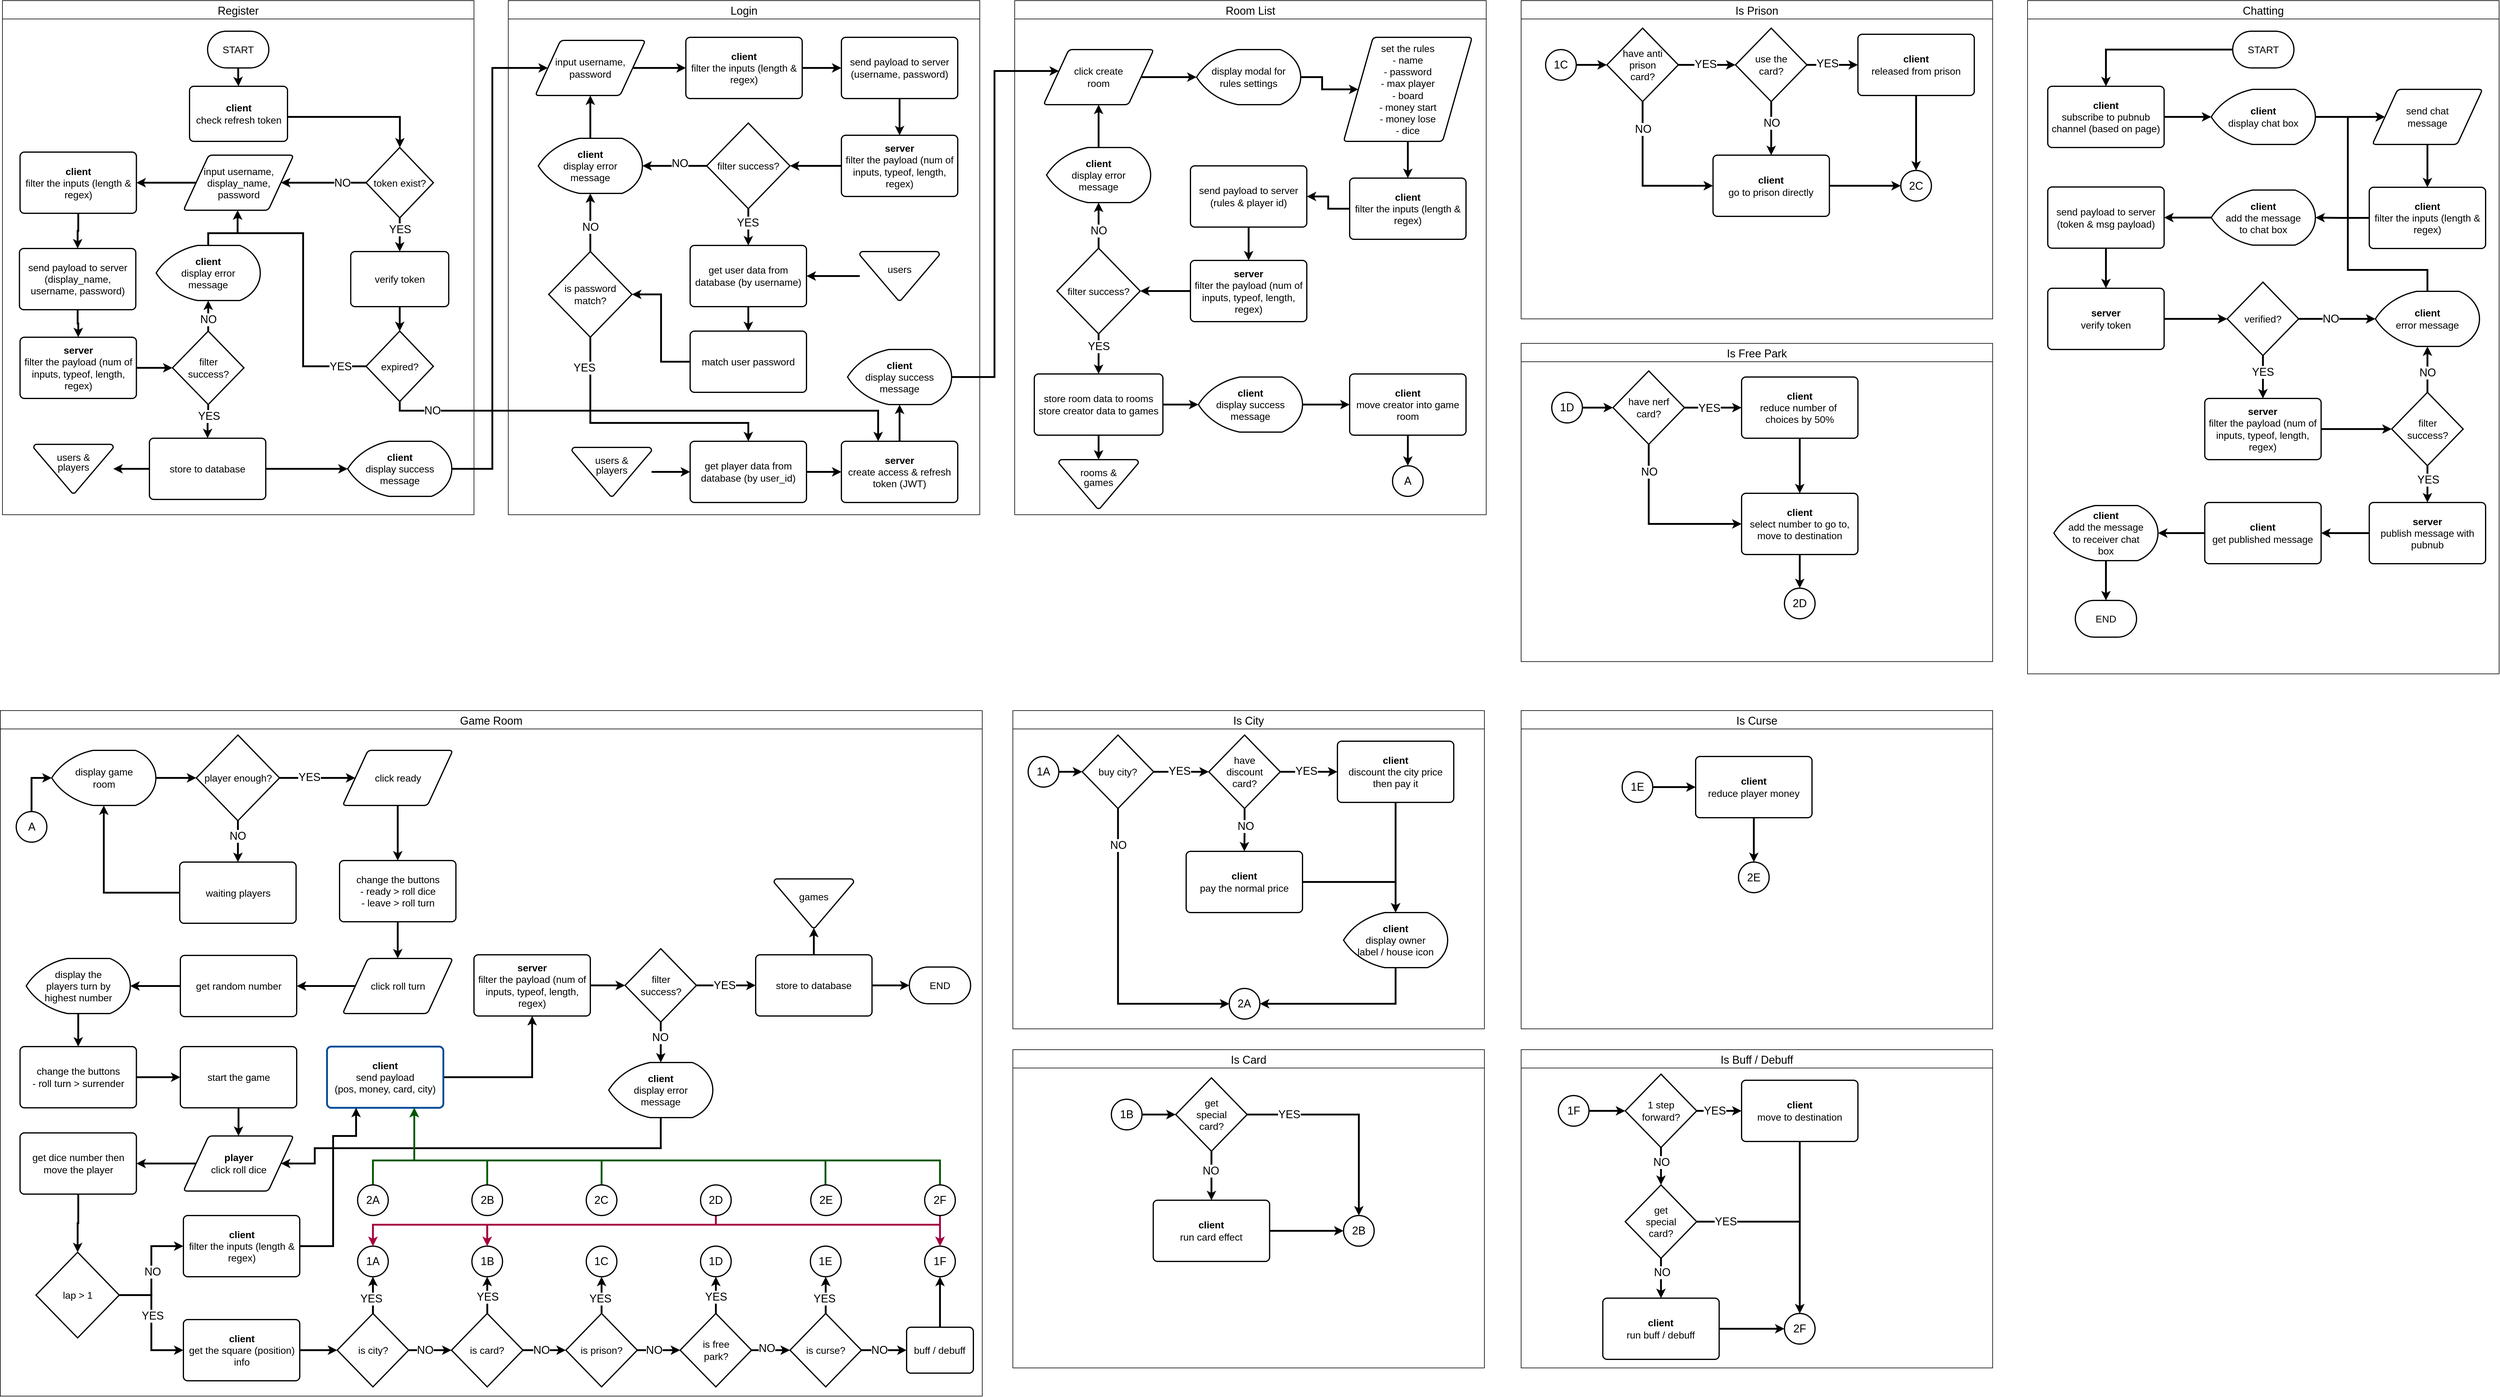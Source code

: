 <mxfile version="24.7.17">
  <diagram id="C5RBs43oDa-KdzZeNtuy" name="Page-1">
    <mxGraphModel dx="1257" dy="686" grid="1" gridSize="10" guides="1" tooltips="1" connect="1" arrows="1" fold="1" page="1" pageScale="1" pageWidth="827" pageHeight="1169" math="0" shadow="0">
      <root>
        <mxCell id="WIyWlLk6GJQsqaUBKTNV-0" />
        <mxCell id="WIyWlLk6GJQsqaUBKTNV-1" parent="WIyWlLk6GJQsqaUBKTNV-0" />
        <mxCell id="4brKPlebmC35_RfNcqNY-105" value="Game Room" style="shape=table;startSize=30;container=1;collapsible=0;childLayout=tableLayout;fontSize=18;" parent="WIyWlLk6GJQsqaUBKTNV-1" vertex="1">
          <mxGeometry x="26.5" y="1200" width="1603.5" height="1120" as="geometry" />
        </mxCell>
        <mxCell id="4brKPlebmC35_RfNcqNY-106" value="" style="shape=tableRow;horizontal=0;startSize=0;swimlaneHead=0;swimlaneBody=0;strokeColor=inherit;top=0;left=0;bottom=0;right=0;collapsible=0;dropTarget=0;fillColor=none;points=[[0,0.5],[1,0.5]];portConstraint=eastwest;" parent="4brKPlebmC35_RfNcqNY-105" vertex="1">
          <mxGeometry y="30" width="1603.5" height="1090" as="geometry" />
        </mxCell>
        <mxCell id="4brKPlebmC35_RfNcqNY-107" value="" style="shape=partialRectangle;html=1;whiteSpace=wrap;connectable=1;strokeColor=inherit;overflow=hidden;fillColor=none;top=0;left=0;bottom=0;right=0;pointerEvents=1;movable=1;resizable=1;rotatable=1;deletable=1;editable=1;locked=0;" parent="4brKPlebmC35_RfNcqNY-106" vertex="1">
          <mxGeometry width="1604" height="1090" as="geometry">
            <mxRectangle width="1604" height="1090" as="alternateBounds" />
          </mxGeometry>
        </mxCell>
        <mxCell id="4brKPlebmC35_RfNcqNY-1" value="Register" style="shape=table;startSize=30;container=1;collapsible=0;childLayout=tableLayout;fontSize=18;" parent="WIyWlLk6GJQsqaUBKTNV-1" vertex="1">
          <mxGeometry x="30" y="40" width="770" height="840" as="geometry" />
        </mxCell>
        <mxCell id="4brKPlebmC35_RfNcqNY-2" value="" style="shape=tableRow;horizontal=0;startSize=0;swimlaneHead=0;swimlaneBody=0;strokeColor=inherit;top=0;left=0;bottom=0;right=0;collapsible=0;dropTarget=0;fillColor=none;points=[[0,0.5],[1,0.5]];portConstraint=eastwest;" parent="4brKPlebmC35_RfNcqNY-1" vertex="1">
          <mxGeometry y="30" width="770" height="810" as="geometry" />
        </mxCell>
        <mxCell id="4brKPlebmC35_RfNcqNY-3" value="" style="shape=partialRectangle;html=1;whiteSpace=wrap;connectable=0;strokeColor=inherit;overflow=hidden;fillColor=none;top=0;left=0;bottom=0;right=0;pointerEvents=1;" parent="4brKPlebmC35_RfNcqNY-2" vertex="1">
          <mxGeometry width="770" height="810" as="geometry">
            <mxRectangle width="770" height="810" as="alternateBounds" />
          </mxGeometry>
        </mxCell>
        <mxCell id="4brKPlebmC35_RfNcqNY-4" value="" style="edgeStyle=orthogonalEdgeStyle;rounded=0;orthogonalLoop=1;jettySize=auto;html=1;strokeWidth=3;" parent="WIyWlLk6GJQsqaUBKTNV-1" source="4brKPlebmC35_RfNcqNY-5" target="4brKPlebmC35_RfNcqNY-27" edge="1">
          <mxGeometry relative="1" as="geometry" />
        </mxCell>
        <mxCell id="4brKPlebmC35_RfNcqNY-5" value="&lt;font size=&quot;3&quot;&gt;START&lt;/font&gt;" style="strokeWidth=2;html=1;shape=mxgraph.flowchart.terminator;whiteSpace=wrap;" parent="WIyWlLk6GJQsqaUBKTNV-1" vertex="1">
          <mxGeometry x="365" y="90" width="100" height="60" as="geometry" />
        </mxCell>
        <mxCell id="4brKPlebmC35_RfNcqNY-6" value="" style="edgeStyle=orthogonalEdgeStyle;rounded=0;orthogonalLoop=1;jettySize=auto;html=1;strokeWidth=3;" parent="WIyWlLk6GJQsqaUBKTNV-1" source="4brKPlebmC35_RfNcqNY-7" target="4brKPlebmC35_RfNcqNY-9" edge="1">
          <mxGeometry relative="1" as="geometry" />
        </mxCell>
        <mxCell id="4brKPlebmC35_RfNcqNY-7" value="&lt;div style=&quot;padding-top: 0px; padding-left: 0px; padding-right: 0px;&quot; align=&quot;center&quot;&gt;&lt;font style=&quot;font-size: 16px;&quot;&gt;input username, display_name, password&lt;/font&gt;&lt;/div&gt;" style="shape=parallelogram;strokeWidth=2;perimeter=parallelogramPerimeter;rounded=1;arcSize=12;size=0.23;fixedWidth=0;autosize=0;expand=1;whiteSpace=wrap;html=1;align=center;labelBorderColor=none;textShadow=0;labelBackgroundColor=none;spacingLeft=0;spacingRight=0;spacing=32;" parent="WIyWlLk6GJQsqaUBKTNV-1" vertex="1">
          <mxGeometry x="325.5" y="292.5" width="180" height="90" as="geometry" />
        </mxCell>
        <mxCell id="4brKPlebmC35_RfNcqNY-8" value="" style="edgeStyle=orthogonalEdgeStyle;rounded=0;orthogonalLoop=1;jettySize=auto;html=1;strokeWidth=3;" parent="WIyWlLk6GJQsqaUBKTNV-1" source="4brKPlebmC35_RfNcqNY-9" target="4brKPlebmC35_RfNcqNY-11" edge="1">
          <mxGeometry relative="1" as="geometry" />
        </mxCell>
        <mxCell id="4brKPlebmC35_RfNcqNY-9" value="&lt;font size=&quot;3&quot;&gt;&lt;b&gt;client&lt;/b&gt;&lt;br&gt;filter the inputs (length &amp;amp; regex)&lt;/font&gt;" style="rounded=1;whiteSpace=wrap;html=1;absoluteArcSize=1;arcSize=14;strokeWidth=2;labelBorderColor=none;" parent="WIyWlLk6GJQsqaUBKTNV-1" vertex="1">
          <mxGeometry x="58.75" y="287.5" width="190" height="100" as="geometry" />
        </mxCell>
        <mxCell id="4brKPlebmC35_RfNcqNY-10" value="" style="edgeStyle=orthogonalEdgeStyle;rounded=0;orthogonalLoop=1;jettySize=auto;html=1;strokeWidth=3;" parent="WIyWlLk6GJQsqaUBKTNV-1" source="4brKPlebmC35_RfNcqNY-11" target="4brKPlebmC35_RfNcqNY-13" edge="1">
          <mxGeometry relative="1" as="geometry" />
        </mxCell>
        <mxCell id="4brKPlebmC35_RfNcqNY-11" value="&lt;font size=&quot;3&quot;&gt;send payload to server&lt;br&gt;(display_name, username, password)&lt;br&gt;&lt;/font&gt;" style="rounded=1;whiteSpace=wrap;html=1;absoluteArcSize=1;arcSize=14;strokeWidth=2;labelBorderColor=none;" parent="WIyWlLk6GJQsqaUBKTNV-1" vertex="1">
          <mxGeometry x="57.75" y="445" width="190" height="100" as="geometry" />
        </mxCell>
        <mxCell id="4brKPlebmC35_RfNcqNY-12" value="" style="edgeStyle=orthogonalEdgeStyle;rounded=0;orthogonalLoop=1;jettySize=auto;html=1;strokeWidth=3;" parent="WIyWlLk6GJQsqaUBKTNV-1" source="4brKPlebmC35_RfNcqNY-13" target="4brKPlebmC35_RfNcqNY-22" edge="1">
          <mxGeometry relative="1" as="geometry" />
        </mxCell>
        <mxCell id="4brKPlebmC35_RfNcqNY-13" value="&lt;font size=&quot;3&quot;&gt;&lt;b&gt;server&lt;/b&gt;&lt;br&gt;filter the payload (num of inputs, typeof, length, regex)&lt;br&gt;&lt;/font&gt;" style="rounded=1;whiteSpace=wrap;html=1;absoluteArcSize=1;arcSize=14;strokeWidth=2;labelBorderColor=none;" parent="WIyWlLk6GJQsqaUBKTNV-1" vertex="1">
          <mxGeometry x="58.75" y="590" width="190" height="100" as="geometry" />
        </mxCell>
        <mxCell id="4brKPlebmC35_RfNcqNY-14" value="" style="edgeStyle=orthogonalEdgeStyle;rounded=0;orthogonalLoop=1;jettySize=auto;html=1;strokeWidth=3;" parent="WIyWlLk6GJQsqaUBKTNV-1" source="4brKPlebmC35_RfNcqNY-16" target="4brKPlebmC35_RfNcqNY-17" edge="1">
          <mxGeometry relative="1" as="geometry" />
        </mxCell>
        <mxCell id="4brKPlebmC35_RfNcqNY-15" value="" style="edgeStyle=orthogonalEdgeStyle;rounded=0;orthogonalLoop=1;jettySize=auto;html=1;strokeWidth=3;" parent="WIyWlLk6GJQsqaUBKTNV-1" source="4brKPlebmC35_RfNcqNY-16" target="4brKPlebmC35_RfNcqNY-25" edge="1">
          <mxGeometry relative="1" as="geometry" />
        </mxCell>
        <mxCell id="4brKPlebmC35_RfNcqNY-16" value="&lt;font size=&quot;3&quot;&gt;store to database&lt;br&gt;&lt;/font&gt;" style="rounded=1;whiteSpace=wrap;html=1;absoluteArcSize=1;arcSize=14;strokeWidth=2;labelBorderColor=none;" parent="WIyWlLk6GJQsqaUBKTNV-1" vertex="1">
          <mxGeometry x="270" y="755" width="190" height="100" as="geometry" />
        </mxCell>
        <mxCell id="4brKPlebmC35_RfNcqNY-17" value="&lt;p style=&quot;line-height: 120%; padding-bottom: 0px; margin-top: 0px; margin-bottom: 20px;&quot;&gt;&lt;font size=&quot;3&quot;&gt;users &amp;amp; players&lt;br&gt;&lt;/font&gt;&lt;/p&gt;" style="strokeWidth=2;html=1;shape=mxgraph.flowchart.merge_or_storage;whiteSpace=wrap;labelBorderColor=none;spacing=22;verticalAlign=middle;horizontal=1;labelPosition=center;verticalLabelPosition=middle;align=center;" parent="WIyWlLk6GJQsqaUBKTNV-1" vertex="1">
          <mxGeometry x="81" y="765" width="130" height="80" as="geometry" />
        </mxCell>
        <mxCell id="4brKPlebmC35_RfNcqNY-18" value="" style="edgeStyle=orthogonalEdgeStyle;rounded=0;orthogonalLoop=1;jettySize=auto;html=1;strokeWidth=3;" parent="WIyWlLk6GJQsqaUBKTNV-1" source="4brKPlebmC35_RfNcqNY-22" target="4brKPlebmC35_RfNcqNY-16" edge="1">
          <mxGeometry relative="1" as="geometry" />
        </mxCell>
        <mxCell id="4brKPlebmC35_RfNcqNY-19" value="&lt;font style=&quot;font-size: 18px;&quot;&gt;YES&lt;/font&gt;" style="edgeLabel;html=1;align=center;verticalAlign=middle;resizable=0;points=[];" parent="4brKPlebmC35_RfNcqNY-18" vertex="1" connectable="0">
          <mxGeometry x="-0.017" relative="1" as="geometry">
            <mxPoint x="1" y="-9" as="offset" />
          </mxGeometry>
        </mxCell>
        <mxCell id="4brKPlebmC35_RfNcqNY-20" value="" style="edgeStyle=orthogonalEdgeStyle;rounded=0;orthogonalLoop=1;jettySize=auto;html=1;strokeWidth=3;" parent="WIyWlLk6GJQsqaUBKTNV-1" source="4brKPlebmC35_RfNcqNY-22" target="4brKPlebmC35_RfNcqNY-24" edge="1">
          <mxGeometry relative="1" as="geometry" />
        </mxCell>
        <mxCell id="4brKPlebmC35_RfNcqNY-21" value="&lt;font style=&quot;font-size: 18px;&quot;&gt;NO&lt;/font&gt;" style="edgeLabel;html=1;align=center;verticalAlign=middle;resizable=0;points=[];" parent="4brKPlebmC35_RfNcqNY-20" vertex="1" connectable="0">
          <mxGeometry x="-0.232" relative="1" as="geometry">
            <mxPoint as="offset" />
          </mxGeometry>
        </mxCell>
        <mxCell id="4brKPlebmC35_RfNcqNY-22" value="&lt;font size=&quot;3&quot;&gt;filter success?&lt;/font&gt;" style="strokeWidth=2;html=1;shape=mxgraph.flowchart.decision;whiteSpace=wrap;spacing=22;" parent="WIyWlLk6GJQsqaUBKTNV-1" vertex="1">
          <mxGeometry x="307.63" y="580" width="116.75" height="120" as="geometry" />
        </mxCell>
        <mxCell id="4brKPlebmC35_RfNcqNY-23" value="" style="edgeStyle=orthogonalEdgeStyle;rounded=0;orthogonalLoop=1;jettySize=auto;html=1;strokeWidth=3;" parent="WIyWlLk6GJQsqaUBKTNV-1" source="4brKPlebmC35_RfNcqNY-24" target="4brKPlebmC35_RfNcqNY-7" edge="1">
          <mxGeometry relative="1" as="geometry">
            <Array as="points">
              <mxPoint x="366" y="420" />
              <mxPoint x="414" y="420" />
            </Array>
          </mxGeometry>
        </mxCell>
        <mxCell id="4brKPlebmC35_RfNcqNY-24" value="&lt;font size=&quot;3&quot;&gt;&lt;b&gt;client&lt;/b&gt;&lt;br&gt;display error message&lt;br&gt;&lt;/font&gt;" style="strokeWidth=2;html=1;shape=mxgraph.flowchart.display;whiteSpace=wrap;labelBorderColor=none;spacing=22;" parent="WIyWlLk6GJQsqaUBKTNV-1" vertex="1">
          <mxGeometry x="281" y="440" width="170" height="90" as="geometry" />
        </mxCell>
        <mxCell id="4brKPlebmC35_RfNcqNY-78" value="" style="edgeStyle=orthogonalEdgeStyle;rounded=0;orthogonalLoop=1;jettySize=auto;html=1;strokeWidth=3;" parent="WIyWlLk6GJQsqaUBKTNV-1" source="4brKPlebmC35_RfNcqNY-25" target="4brKPlebmC35_RfNcqNY-44" edge="1">
          <mxGeometry relative="1" as="geometry">
            <Array as="points">
              <mxPoint x="830" y="805" />
              <mxPoint x="830" y="150" />
            </Array>
          </mxGeometry>
        </mxCell>
        <mxCell id="4brKPlebmC35_RfNcqNY-25" value="&lt;font size=&quot;3&quot;&gt;&lt;b&gt;client&lt;/b&gt;&lt;br&gt;display success message&lt;br&gt;&lt;/font&gt;" style="strokeWidth=2;html=1;shape=mxgraph.flowchart.display;whiteSpace=wrap;labelBorderColor=none;spacing=22;" parent="WIyWlLk6GJQsqaUBKTNV-1" vertex="1">
          <mxGeometry x="593.75" y="760" width="170" height="90" as="geometry" />
        </mxCell>
        <mxCell id="4brKPlebmC35_RfNcqNY-26" value="" style="edgeStyle=orthogonalEdgeStyle;rounded=0;orthogonalLoop=1;jettySize=auto;html=1;strokeWidth=3;" parent="WIyWlLk6GJQsqaUBKTNV-1" source="4brKPlebmC35_RfNcqNY-27" target="4brKPlebmC35_RfNcqNY-32" edge="1">
          <mxGeometry relative="1" as="geometry">
            <Array as="points">
              <mxPoint x="679" y="230" />
            </Array>
          </mxGeometry>
        </mxCell>
        <mxCell id="4brKPlebmC35_RfNcqNY-27" value="&lt;font size=&quot;3&quot;&gt;&lt;b&gt;client&lt;/b&gt;&lt;br&gt;check refresh token&lt;br&gt;&lt;/font&gt;" style="rounded=1;whiteSpace=wrap;html=1;absoluteArcSize=1;arcSize=14;strokeWidth=2;labelBorderColor=none;" parent="WIyWlLk6GJQsqaUBKTNV-1" vertex="1">
          <mxGeometry x="335.5" y="180" width="160" height="90" as="geometry" />
        </mxCell>
        <mxCell id="4brKPlebmC35_RfNcqNY-28" value="" style="edgeStyle=orthogonalEdgeStyle;rounded=0;orthogonalLoop=1;jettySize=auto;html=1;strokeWidth=3;" parent="WIyWlLk6GJQsqaUBKTNV-1" source="4brKPlebmC35_RfNcqNY-32" target="4brKPlebmC35_RfNcqNY-7" edge="1">
          <mxGeometry relative="1" as="geometry" />
        </mxCell>
        <mxCell id="4brKPlebmC35_RfNcqNY-29" value="&lt;font style=&quot;font-size: 18px;&quot;&gt;NO&lt;/font&gt;" style="edgeLabel;html=1;align=center;verticalAlign=middle;resizable=0;points=[];" parent="4brKPlebmC35_RfNcqNY-28" vertex="1" connectable="0">
          <mxGeometry x="-0.491" relative="1" as="geometry">
            <mxPoint x="-4" as="offset" />
          </mxGeometry>
        </mxCell>
        <mxCell id="4brKPlebmC35_RfNcqNY-30" value="" style="edgeStyle=orthogonalEdgeStyle;rounded=0;orthogonalLoop=1;jettySize=auto;html=1;strokeWidth=3;" parent="WIyWlLk6GJQsqaUBKTNV-1" source="4brKPlebmC35_RfNcqNY-32" target="4brKPlebmC35_RfNcqNY-34" edge="1">
          <mxGeometry relative="1" as="geometry" />
        </mxCell>
        <mxCell id="4brKPlebmC35_RfNcqNY-31" value="&lt;font style=&quot;font-size: 18px;&quot;&gt;YES&lt;/font&gt;" style="edgeLabel;html=1;align=center;verticalAlign=middle;resizable=0;points=[];" parent="4brKPlebmC35_RfNcqNY-30" vertex="1" connectable="0">
          <mxGeometry x="-0.325" relative="1" as="geometry">
            <mxPoint as="offset" />
          </mxGeometry>
        </mxCell>
        <mxCell id="4brKPlebmC35_RfNcqNY-32" value="&lt;font size=&quot;3&quot;&gt;token exist?&lt;br&gt;&lt;/font&gt;" style="strokeWidth=2;html=1;shape=mxgraph.flowchart.decision;whiteSpace=wrap;" parent="WIyWlLk6GJQsqaUBKTNV-1" vertex="1">
          <mxGeometry x="623.75" y="280" width="110" height="115" as="geometry" />
        </mxCell>
        <mxCell id="4brKPlebmC35_RfNcqNY-33" value="" style="edgeStyle=orthogonalEdgeStyle;rounded=0;orthogonalLoop=1;jettySize=auto;html=1;strokeWidth=3;" parent="WIyWlLk6GJQsqaUBKTNV-1" source="4brKPlebmC35_RfNcqNY-34" target="4brKPlebmC35_RfNcqNY-39" edge="1">
          <mxGeometry relative="1" as="geometry" />
        </mxCell>
        <mxCell id="4brKPlebmC35_RfNcqNY-34" value="&lt;font size=&quot;3&quot;&gt;verify token&lt;br&gt;&lt;/font&gt;" style="rounded=1;whiteSpace=wrap;html=1;absoluteArcSize=1;arcSize=14;strokeWidth=2;labelBorderColor=none;" parent="WIyWlLk6GJQsqaUBKTNV-1" vertex="1">
          <mxGeometry x="598.75" y="450" width="160" height="90" as="geometry" />
        </mxCell>
        <mxCell id="4brKPlebmC35_RfNcqNY-37" style="edgeStyle=orthogonalEdgeStyle;rounded=0;orthogonalLoop=1;jettySize=auto;html=1;strokeWidth=3;" parent="WIyWlLk6GJQsqaUBKTNV-1" source="4brKPlebmC35_RfNcqNY-39" target="4brKPlebmC35_RfNcqNY-7" edge="1">
          <mxGeometry relative="1" as="geometry">
            <Array as="points">
              <mxPoint x="521" y="637" />
              <mxPoint x="521" y="420" />
              <mxPoint x="414" y="420" />
            </Array>
          </mxGeometry>
        </mxCell>
        <mxCell id="4brKPlebmC35_RfNcqNY-38" value="&lt;font style=&quot;font-size: 18px;&quot;&gt;YES&lt;/font&gt;" style="edgeLabel;html=1;align=center;verticalAlign=middle;resizable=0;points=[];" parent="4brKPlebmC35_RfNcqNY-37" vertex="1" connectable="0">
          <mxGeometry x="-0.819" relative="1" as="geometry">
            <mxPoint as="offset" />
          </mxGeometry>
        </mxCell>
        <mxCell id="wWXpOMj7G_PFiM4mv3d8-1" style="edgeStyle=orthogonalEdgeStyle;rounded=0;orthogonalLoop=1;jettySize=auto;html=1;strokeWidth=3;" parent="WIyWlLk6GJQsqaUBKTNV-1" source="4brKPlebmC35_RfNcqNY-39" target="4brKPlebmC35_RfNcqNY-76" edge="1">
          <mxGeometry relative="1" as="geometry">
            <Array as="points">
              <mxPoint x="679" y="710" />
              <mxPoint x="1460" y="710" />
            </Array>
          </mxGeometry>
        </mxCell>
        <mxCell id="wWXpOMj7G_PFiM4mv3d8-3" value="&lt;font style=&quot;font-size: 18px;&quot;&gt;NO&lt;/font&gt;" style="edgeLabel;html=1;align=center;verticalAlign=middle;resizable=0;points=[];" parent="wWXpOMj7G_PFiM4mv3d8-1" vertex="1" connectable="0">
          <mxGeometry x="-0.839" relative="1" as="geometry">
            <mxPoint as="offset" />
          </mxGeometry>
        </mxCell>
        <mxCell id="4brKPlebmC35_RfNcqNY-39" value="&lt;font size=&quot;3&quot;&gt;expired?&lt;/font&gt;" style="strokeWidth=2;html=1;shape=mxgraph.flowchart.decision;whiteSpace=wrap;" parent="WIyWlLk6GJQsqaUBKTNV-1" vertex="1">
          <mxGeometry x="623.75" y="580" width="110" height="115" as="geometry" />
        </mxCell>
        <mxCell id="4brKPlebmC35_RfNcqNY-40" value="Login" style="shape=table;startSize=30;container=1;collapsible=0;childLayout=tableLayout;fontSize=18;" parent="WIyWlLk6GJQsqaUBKTNV-1" vertex="1">
          <mxGeometry x="856" y="40" width="770" height="840" as="geometry" />
        </mxCell>
        <mxCell id="4brKPlebmC35_RfNcqNY-41" value="" style="shape=tableRow;horizontal=0;startSize=0;swimlaneHead=0;swimlaneBody=0;strokeColor=inherit;top=0;left=0;bottom=0;right=0;collapsible=0;dropTarget=0;fillColor=none;points=[[0,0.5],[1,0.5]];portConstraint=eastwest;" parent="4brKPlebmC35_RfNcqNY-40" vertex="1">
          <mxGeometry y="30" width="770" height="810" as="geometry" />
        </mxCell>
        <mxCell id="4brKPlebmC35_RfNcqNY-42" value="" style="shape=partialRectangle;html=1;whiteSpace=wrap;connectable=0;strokeColor=inherit;overflow=hidden;fillColor=none;top=0;left=0;bottom=0;right=0;pointerEvents=1;" parent="4brKPlebmC35_RfNcqNY-41" vertex="1">
          <mxGeometry width="770" height="810" as="geometry">
            <mxRectangle width="770" height="810" as="alternateBounds" />
          </mxGeometry>
        </mxCell>
        <mxCell id="4brKPlebmC35_RfNcqNY-43" value="" style="edgeStyle=orthogonalEdgeStyle;rounded=0;orthogonalLoop=1;jettySize=auto;html=1;strokeWidth=3;" parent="WIyWlLk6GJQsqaUBKTNV-1" source="4brKPlebmC35_RfNcqNY-44" target="4brKPlebmC35_RfNcqNY-46" edge="1">
          <mxGeometry relative="1" as="geometry" />
        </mxCell>
        <mxCell id="4brKPlebmC35_RfNcqNY-44" value="&lt;div style=&quot;padding-top: 0px; padding-left: 0px; padding-right: 0px;&quot; align=&quot;center&quot;&gt;&lt;font style=&quot;font-size: 16px;&quot;&gt;input username, password&lt;/font&gt;&lt;/div&gt;" style="shape=parallelogram;strokeWidth=2;perimeter=parallelogramPerimeter;rounded=1;arcSize=12;size=0.23;fixedWidth=0;autosize=0;expand=1;whiteSpace=wrap;html=1;align=center;labelBorderColor=none;textShadow=0;labelBackgroundColor=none;spacingLeft=0;spacingRight=0;spacing=32;" parent="WIyWlLk6GJQsqaUBKTNV-1" vertex="1">
          <mxGeometry x="900" y="105" width="180" height="90" as="geometry" />
        </mxCell>
        <mxCell id="4brKPlebmC35_RfNcqNY-45" value="" style="edgeStyle=orthogonalEdgeStyle;rounded=0;orthogonalLoop=1;jettySize=auto;html=1;strokeWidth=3;" parent="WIyWlLk6GJQsqaUBKTNV-1" source="4brKPlebmC35_RfNcqNY-46" target="4brKPlebmC35_RfNcqNY-48" edge="1">
          <mxGeometry relative="1" as="geometry" />
        </mxCell>
        <mxCell id="4brKPlebmC35_RfNcqNY-46" value="&lt;font size=&quot;3&quot;&gt;&lt;b&gt;client&lt;/b&gt;&lt;br&gt;filter the inputs (length &amp;amp; regex)&lt;/font&gt;" style="rounded=1;whiteSpace=wrap;html=1;absoluteArcSize=1;arcSize=14;strokeWidth=2;labelBorderColor=none;" parent="WIyWlLk6GJQsqaUBKTNV-1" vertex="1">
          <mxGeometry x="1146" y="100" width="190" height="100" as="geometry" />
        </mxCell>
        <mxCell id="4brKPlebmC35_RfNcqNY-47" value="" style="edgeStyle=orthogonalEdgeStyle;rounded=0;orthogonalLoop=1;jettySize=auto;html=1;strokeWidth=3;" parent="WIyWlLk6GJQsqaUBKTNV-1" source="4brKPlebmC35_RfNcqNY-48" target="4brKPlebmC35_RfNcqNY-50" edge="1">
          <mxGeometry relative="1" as="geometry" />
        </mxCell>
        <mxCell id="4brKPlebmC35_RfNcqNY-48" value="&lt;font size=&quot;3&quot;&gt;send payload to server&lt;br&gt;(username, password)&lt;br&gt;&lt;/font&gt;" style="rounded=1;whiteSpace=wrap;html=1;absoluteArcSize=1;arcSize=14;strokeWidth=2;labelBorderColor=none;" parent="WIyWlLk6GJQsqaUBKTNV-1" vertex="1">
          <mxGeometry x="1400" y="100" width="190" height="100" as="geometry" />
        </mxCell>
        <mxCell id="4brKPlebmC35_RfNcqNY-49" value="" style="edgeStyle=orthogonalEdgeStyle;rounded=0;orthogonalLoop=1;jettySize=auto;html=1;strokeWidth=3;" parent="WIyWlLk6GJQsqaUBKTNV-1" source="4brKPlebmC35_RfNcqNY-50" target="4brKPlebmC35_RfNcqNY-55" edge="1">
          <mxGeometry relative="1" as="geometry" />
        </mxCell>
        <mxCell id="4brKPlebmC35_RfNcqNY-50" value="&lt;font size=&quot;3&quot;&gt;&lt;b&gt;server&lt;/b&gt;&lt;br&gt;filter the payload (num of inputs, typeof, length, regex)&lt;br&gt;&lt;/font&gt;" style="rounded=1;whiteSpace=wrap;html=1;absoluteArcSize=1;arcSize=14;strokeWidth=2;labelBorderColor=none;" parent="WIyWlLk6GJQsqaUBKTNV-1" vertex="1">
          <mxGeometry x="1400" y="260" width="190" height="100" as="geometry" />
        </mxCell>
        <mxCell id="4brKPlebmC35_RfNcqNY-51" value="" style="edgeStyle=orthogonalEdgeStyle;rounded=0;orthogonalLoop=1;jettySize=auto;html=1;strokeWidth=3;" parent="WIyWlLk6GJQsqaUBKTNV-1" source="4brKPlebmC35_RfNcqNY-55" target="4brKPlebmC35_RfNcqNY-57" edge="1">
          <mxGeometry relative="1" as="geometry" />
        </mxCell>
        <mxCell id="4brKPlebmC35_RfNcqNY-52" value="&lt;font style=&quot;font-size: 18px;&quot;&gt;NO&lt;/font&gt;" style="edgeLabel;html=1;align=center;verticalAlign=middle;resizable=0;points=[];" parent="4brKPlebmC35_RfNcqNY-51" vertex="1" connectable="0">
          <mxGeometry x="-0.154" y="-4" relative="1" as="geometry">
            <mxPoint as="offset" />
          </mxGeometry>
        </mxCell>
        <mxCell id="4brKPlebmC35_RfNcqNY-53" value="" style="edgeStyle=orthogonalEdgeStyle;rounded=0;orthogonalLoop=1;jettySize=auto;html=1;strokeWidth=3;" parent="WIyWlLk6GJQsqaUBKTNV-1" source="4brKPlebmC35_RfNcqNY-55" target="4brKPlebmC35_RfNcqNY-59" edge="1">
          <mxGeometry relative="1" as="geometry" />
        </mxCell>
        <mxCell id="4brKPlebmC35_RfNcqNY-54" value="&lt;font style=&quot;font-size: 18px;&quot;&gt;YES&lt;/font&gt;" style="edgeLabel;html=1;align=center;verticalAlign=middle;resizable=0;points=[];" parent="4brKPlebmC35_RfNcqNY-53" vertex="1" connectable="0">
          <mxGeometry x="-0.226" y="-1" relative="1" as="geometry">
            <mxPoint as="offset" />
          </mxGeometry>
        </mxCell>
        <mxCell id="4brKPlebmC35_RfNcqNY-55" value="&lt;font size=&quot;3&quot;&gt;filter success?&lt;/font&gt;" style="strokeWidth=2;html=1;shape=mxgraph.flowchart.decision;whiteSpace=wrap;" parent="WIyWlLk6GJQsqaUBKTNV-1" vertex="1">
          <mxGeometry x="1180" y="240" width="136" height="140" as="geometry" />
        </mxCell>
        <mxCell id="4brKPlebmC35_RfNcqNY-56" value="" style="edgeStyle=orthogonalEdgeStyle;rounded=0;orthogonalLoop=1;jettySize=auto;html=1;strokeWidth=3;" parent="WIyWlLk6GJQsqaUBKTNV-1" source="4brKPlebmC35_RfNcqNY-57" target="4brKPlebmC35_RfNcqNY-44" edge="1">
          <mxGeometry relative="1" as="geometry" />
        </mxCell>
        <mxCell id="4brKPlebmC35_RfNcqNY-57" value="&lt;font size=&quot;3&quot;&gt;&lt;b&gt;client&lt;/b&gt;&lt;br&gt;display error message&lt;br&gt;&lt;/font&gt;" style="strokeWidth=2;html=1;shape=mxgraph.flowchart.display;whiteSpace=wrap;labelBorderColor=none;spacing=22;" parent="WIyWlLk6GJQsqaUBKTNV-1" vertex="1">
          <mxGeometry x="905" y="265" width="170" height="90" as="geometry" />
        </mxCell>
        <mxCell id="4brKPlebmC35_RfNcqNY-58" value="" style="edgeStyle=orthogonalEdgeStyle;rounded=0;orthogonalLoop=1;jettySize=auto;html=1;strokeWidth=3;" parent="WIyWlLk6GJQsqaUBKTNV-1" source="4brKPlebmC35_RfNcqNY-59" target="4brKPlebmC35_RfNcqNY-63" edge="1">
          <mxGeometry relative="1" as="geometry" />
        </mxCell>
        <mxCell id="4brKPlebmC35_RfNcqNY-59" value="&lt;font size=&quot;3&quot;&gt;get user data from database (by username)&lt;br&gt;&lt;/font&gt;" style="rounded=1;whiteSpace=wrap;html=1;absoluteArcSize=1;arcSize=14;strokeWidth=2;labelBorderColor=none;" parent="WIyWlLk6GJQsqaUBKTNV-1" vertex="1">
          <mxGeometry x="1153" y="440" width="190" height="100" as="geometry" />
        </mxCell>
        <mxCell id="4brKPlebmC35_RfNcqNY-60" value="" style="edgeStyle=orthogonalEdgeStyle;rounded=0;orthogonalLoop=1;jettySize=auto;html=1;strokeWidth=3;" parent="WIyWlLk6GJQsqaUBKTNV-1" source="4brKPlebmC35_RfNcqNY-61" target="4brKPlebmC35_RfNcqNY-59" edge="1">
          <mxGeometry relative="1" as="geometry" />
        </mxCell>
        <mxCell id="4brKPlebmC35_RfNcqNY-61" value="&lt;p style=&quot;line-height: 120%; padding-bottom: 0px; margin-top: 0px; margin-bottom: 20px;&quot;&gt;&lt;font size=&quot;3&quot;&gt;users&lt;br&gt;&lt;/font&gt;&lt;/p&gt;" style="strokeWidth=2;html=1;shape=mxgraph.flowchart.merge_or_storage;whiteSpace=wrap;labelBorderColor=none;spacing=22;verticalAlign=middle;horizontal=1;labelPosition=center;verticalLabelPosition=middle;align=center;" parent="WIyWlLk6GJQsqaUBKTNV-1" vertex="1">
          <mxGeometry x="1430" y="450" width="130" height="80" as="geometry" />
        </mxCell>
        <mxCell id="4brKPlebmC35_RfNcqNY-62" value="" style="edgeStyle=orthogonalEdgeStyle;rounded=0;orthogonalLoop=1;jettySize=auto;html=1;strokeWidth=3;" parent="WIyWlLk6GJQsqaUBKTNV-1" source="4brKPlebmC35_RfNcqNY-63" target="4brKPlebmC35_RfNcqNY-68" edge="1">
          <mxGeometry relative="1" as="geometry" />
        </mxCell>
        <mxCell id="4brKPlebmC35_RfNcqNY-63" value="&lt;font size=&quot;3&quot;&gt;match user password&lt;br&gt;&lt;/font&gt;" style="rounded=1;whiteSpace=wrap;html=1;absoluteArcSize=1;arcSize=14;strokeWidth=2;labelBorderColor=none;" parent="WIyWlLk6GJQsqaUBKTNV-1" vertex="1">
          <mxGeometry x="1153" y="580" width="190" height="100" as="geometry" />
        </mxCell>
        <mxCell id="4brKPlebmC35_RfNcqNY-64" value="" style="edgeStyle=orthogonalEdgeStyle;rounded=0;orthogonalLoop=1;jettySize=auto;html=1;strokeWidth=3;" parent="WIyWlLk6GJQsqaUBKTNV-1" source="4brKPlebmC35_RfNcqNY-68" target="4brKPlebmC35_RfNcqNY-57" edge="1">
          <mxGeometry relative="1" as="geometry" />
        </mxCell>
        <mxCell id="4brKPlebmC35_RfNcqNY-65" value="&lt;font style=&quot;font-size: 18px;&quot;&gt;NO&lt;/font&gt;" style="edgeLabel;html=1;align=center;verticalAlign=middle;resizable=0;points=[];" parent="4brKPlebmC35_RfNcqNY-64" vertex="1" connectable="0">
          <mxGeometry x="-0.572" y="-1" relative="1" as="geometry">
            <mxPoint x="-1" y="-20" as="offset" />
          </mxGeometry>
        </mxCell>
        <mxCell id="4brKPlebmC35_RfNcqNY-66" value="" style="edgeStyle=orthogonalEdgeStyle;rounded=0;orthogonalLoop=1;jettySize=auto;html=1;strokeWidth=3;" parent="WIyWlLk6GJQsqaUBKTNV-1" source="4brKPlebmC35_RfNcqNY-68" target="4brKPlebmC35_RfNcqNY-70" edge="1">
          <mxGeometry relative="1" as="geometry">
            <Array as="points">
              <mxPoint x="990" y="730" />
              <mxPoint x="1248" y="730" />
            </Array>
          </mxGeometry>
        </mxCell>
        <mxCell id="4brKPlebmC35_RfNcqNY-67" value="&lt;font style=&quot;font-size: 18px;&quot;&gt;YES&lt;/font&gt;" style="edgeLabel;html=1;align=center;verticalAlign=middle;resizable=0;points=[];" parent="4brKPlebmC35_RfNcqNY-66" vertex="1" connectable="0">
          <mxGeometry x="-0.226" relative="1" as="geometry">
            <mxPoint x="-36" y="-90" as="offset" />
          </mxGeometry>
        </mxCell>
        <mxCell id="4brKPlebmC35_RfNcqNY-68" value="&lt;font size=&quot;3&quot;&gt;is password match?&lt;br&gt;&lt;/font&gt;" style="strokeWidth=2;html=1;shape=mxgraph.flowchart.decision;whiteSpace=wrap;" parent="WIyWlLk6GJQsqaUBKTNV-1" vertex="1">
          <mxGeometry x="922" y="450" width="136" height="140" as="geometry" />
        </mxCell>
        <mxCell id="4brKPlebmC35_RfNcqNY-69" value="" style="edgeStyle=orthogonalEdgeStyle;rounded=0;orthogonalLoop=1;jettySize=auto;html=1;strokeWidth=3;" parent="WIyWlLk6GJQsqaUBKTNV-1" source="4brKPlebmC35_RfNcqNY-70" target="4brKPlebmC35_RfNcqNY-76" edge="1">
          <mxGeometry relative="1" as="geometry" />
        </mxCell>
        <mxCell id="4brKPlebmC35_RfNcqNY-70" value="&lt;font size=&quot;3&quot;&gt;get player data from database (by user_id)&lt;br&gt;&lt;/font&gt;" style="rounded=1;whiteSpace=wrap;html=1;absoluteArcSize=1;arcSize=14;strokeWidth=2;labelBorderColor=none;" parent="WIyWlLk6GJQsqaUBKTNV-1" vertex="1">
          <mxGeometry x="1153" y="760" width="190" height="100" as="geometry" />
        </mxCell>
        <mxCell id="4brKPlebmC35_RfNcqNY-71" value="" style="edgeStyle=orthogonalEdgeStyle;rounded=0;orthogonalLoop=1;jettySize=auto;html=1;strokeWidth=3;" parent="WIyWlLk6GJQsqaUBKTNV-1" source="4brKPlebmC35_RfNcqNY-72" target="4brKPlebmC35_RfNcqNY-70" edge="1">
          <mxGeometry relative="1" as="geometry" />
        </mxCell>
        <mxCell id="4brKPlebmC35_RfNcqNY-72" value="&lt;p style=&quot;line-height: 120%; padding-bottom: 0px; margin-top: 0px; margin-bottom: 20px;&quot;&gt;&lt;font size=&quot;3&quot;&gt;users &amp;amp; players&lt;br&gt;&lt;/font&gt;&lt;/p&gt;" style="strokeWidth=2;html=1;shape=mxgraph.flowchart.merge_or_storage;whiteSpace=wrap;labelBorderColor=none;spacing=22;verticalAlign=middle;horizontal=1;labelPosition=center;verticalLabelPosition=middle;align=center;" parent="WIyWlLk6GJQsqaUBKTNV-1" vertex="1">
          <mxGeometry x="960" y="770" width="130" height="80" as="geometry" />
        </mxCell>
        <mxCell id="4brKPlebmC35_RfNcqNY-108" value="" style="edgeStyle=orthogonalEdgeStyle;rounded=0;orthogonalLoop=1;jettySize=auto;html=1;strokeWidth=3;" parent="WIyWlLk6GJQsqaUBKTNV-1" source="4brKPlebmC35_RfNcqNY-74" target="4brKPlebmC35_RfNcqNY-82" edge="1">
          <mxGeometry relative="1" as="geometry">
            <Array as="points">
              <mxPoint x="1650" y="655" />
              <mxPoint x="1650" y="155" />
            </Array>
          </mxGeometry>
        </mxCell>
        <mxCell id="4brKPlebmC35_RfNcqNY-74" value="&lt;font size=&quot;3&quot;&gt;&lt;b&gt;client&lt;/b&gt;&lt;br&gt;display success message&lt;br&gt;&lt;/font&gt;" style="strokeWidth=2;html=1;shape=mxgraph.flowchart.display;whiteSpace=wrap;labelBorderColor=none;spacing=22;" parent="WIyWlLk6GJQsqaUBKTNV-1" vertex="1">
          <mxGeometry x="1410" y="610" width="170" height="90" as="geometry" />
        </mxCell>
        <mxCell id="4brKPlebmC35_RfNcqNY-75" value="" style="edgeStyle=orthogonalEdgeStyle;rounded=0;orthogonalLoop=1;jettySize=auto;html=1;strokeWidth=3;" parent="WIyWlLk6GJQsqaUBKTNV-1" source="4brKPlebmC35_RfNcqNY-76" target="4brKPlebmC35_RfNcqNY-74" edge="1">
          <mxGeometry relative="1" as="geometry" />
        </mxCell>
        <mxCell id="4brKPlebmC35_RfNcqNY-76" value="&lt;font size=&quot;3&quot;&gt;&lt;b&gt;server&lt;/b&gt;&lt;br&gt;create access &amp;amp; refresh token (JWT)&lt;br&gt;&lt;/font&gt;" style="rounded=1;whiteSpace=wrap;html=1;absoluteArcSize=1;arcSize=14;strokeWidth=2;labelBorderColor=none;" parent="WIyWlLk6GJQsqaUBKTNV-1" vertex="1">
          <mxGeometry x="1400" y="760" width="190" height="100" as="geometry" />
        </mxCell>
        <mxCell id="4brKPlebmC35_RfNcqNY-79" value="Room List" style="shape=table;startSize=30;container=1;collapsible=0;childLayout=tableLayout;fontSize=18;" parent="WIyWlLk6GJQsqaUBKTNV-1" vertex="1">
          <mxGeometry x="1683" y="40" width="770" height="840" as="geometry" />
        </mxCell>
        <mxCell id="4brKPlebmC35_RfNcqNY-80" value="" style="shape=tableRow;horizontal=0;startSize=0;swimlaneHead=0;swimlaneBody=0;strokeColor=inherit;top=0;left=0;bottom=0;right=0;collapsible=0;dropTarget=0;fillColor=none;points=[[0,0.5],[1,0.5]];portConstraint=eastwest;" parent="4brKPlebmC35_RfNcqNY-79" vertex="1">
          <mxGeometry y="30" width="770" height="810" as="geometry" />
        </mxCell>
        <mxCell id="4brKPlebmC35_RfNcqNY-81" value="" style="shape=partialRectangle;html=1;whiteSpace=wrap;connectable=0;strokeColor=inherit;overflow=hidden;fillColor=none;top=0;left=0;bottom=0;right=0;pointerEvents=1;" parent="4brKPlebmC35_RfNcqNY-80" vertex="1">
          <mxGeometry width="770" height="810" as="geometry">
            <mxRectangle width="770" height="810" as="alternateBounds" />
          </mxGeometry>
        </mxCell>
        <mxCell id="4brKPlebmC35_RfNcqNY-110" value="" style="edgeStyle=orthogonalEdgeStyle;rounded=0;orthogonalLoop=1;jettySize=auto;html=1;strokeWidth=3;" parent="WIyWlLk6GJQsqaUBKTNV-1" source="4brKPlebmC35_RfNcqNY-82" target="4brKPlebmC35_RfNcqNY-109" edge="1">
          <mxGeometry relative="1" as="geometry" />
        </mxCell>
        <mxCell id="4brKPlebmC35_RfNcqNY-82" value="&lt;div style=&quot;padding-top: 0px; padding-left: 0px; padding-right: 0px;&quot; align=&quot;center&quot;&gt;&lt;font style=&quot;font-size: 16px;&quot;&gt;click create room&lt;br&gt;&lt;/font&gt;&lt;/div&gt;" style="shape=parallelogram;strokeWidth=2;perimeter=parallelogramPerimeter;rounded=1;arcSize=12;size=0.23;fixedWidth=0;autosize=0;expand=1;whiteSpace=wrap;html=1;align=center;labelBorderColor=none;textShadow=0;labelBackgroundColor=none;spacingLeft=0;spacingRight=0;spacing=32;" parent="WIyWlLk6GJQsqaUBKTNV-1" vertex="1">
          <mxGeometry x="1730" y="120" width="180" height="90" as="geometry" />
        </mxCell>
        <mxCell id="4brKPlebmC35_RfNcqNY-86" value="" style="edgeStyle=orthogonalEdgeStyle;rounded=0;orthogonalLoop=1;jettySize=auto;html=1;strokeWidth=3;" parent="WIyWlLk6GJQsqaUBKTNV-1" source="4brKPlebmC35_RfNcqNY-83" target="4brKPlebmC35_RfNcqNY-85" edge="1">
          <mxGeometry relative="1" as="geometry" />
        </mxCell>
        <mxCell id="4brKPlebmC35_RfNcqNY-83" value="&lt;div style=&quot;padding-top: 0px; padding-left: 0px; padding-right: 0px;&quot; align=&quot;center&quot;&gt;&lt;font style=&quot;font-size: 16px;&quot;&gt;set the rules&lt;br&gt;- name&lt;br&gt;- password&lt;br&gt;- max player&lt;br&gt;- board&lt;br&gt;- money start&lt;br&gt;- money lose&lt;br&gt;- dice&lt;br&gt;&lt;/font&gt;&lt;/div&gt;" style="shape=parallelogram;strokeWidth=2;perimeter=parallelogramPerimeter;rounded=1;arcSize=12;size=0.23;fixedWidth=0;autosize=0;expand=1;whiteSpace=wrap;html=1;align=center;labelBorderColor=none;textShadow=0;labelBackgroundColor=none;spacingLeft=0;spacingRight=0;spacing=32;" parent="WIyWlLk6GJQsqaUBKTNV-1" vertex="1">
          <mxGeometry x="2220" y="100" width="210" height="170" as="geometry" />
        </mxCell>
        <mxCell id="4brKPlebmC35_RfNcqNY-88" value="" style="edgeStyle=orthogonalEdgeStyle;rounded=0;orthogonalLoop=1;jettySize=auto;html=1;strokeWidth=3;" parent="WIyWlLk6GJQsqaUBKTNV-1" source="4brKPlebmC35_RfNcqNY-85" target="4brKPlebmC35_RfNcqNY-87" edge="1">
          <mxGeometry relative="1" as="geometry" />
        </mxCell>
        <mxCell id="4brKPlebmC35_RfNcqNY-85" value="&lt;font size=&quot;3&quot;&gt;&lt;b&gt;client&lt;/b&gt;&lt;br&gt;filter the inputs (length &amp;amp; regex)&lt;/font&gt;" style="rounded=1;whiteSpace=wrap;html=1;absoluteArcSize=1;arcSize=14;strokeWidth=2;labelBorderColor=none;" parent="WIyWlLk6GJQsqaUBKTNV-1" vertex="1">
          <mxGeometry x="2230" y="330" width="190" height="100" as="geometry" />
        </mxCell>
        <mxCell id="4brKPlebmC35_RfNcqNY-90" value="" style="edgeStyle=orthogonalEdgeStyle;rounded=0;orthogonalLoop=1;jettySize=auto;html=1;strokeWidth=3;" parent="WIyWlLk6GJQsqaUBKTNV-1" source="4brKPlebmC35_RfNcqNY-87" target="4brKPlebmC35_RfNcqNY-89" edge="1">
          <mxGeometry relative="1" as="geometry" />
        </mxCell>
        <mxCell id="4brKPlebmC35_RfNcqNY-87" value="&lt;font size=&quot;3&quot;&gt;send payload to server&lt;br&gt;(rules &amp;amp; player id)&lt;br&gt;&lt;/font&gt;" style="rounded=1;whiteSpace=wrap;html=1;absoluteArcSize=1;arcSize=14;strokeWidth=2;labelBorderColor=none;" parent="WIyWlLk6GJQsqaUBKTNV-1" vertex="1">
          <mxGeometry x="1970" y="310" width="190" height="100" as="geometry" />
        </mxCell>
        <mxCell id="4brKPlebmC35_RfNcqNY-112" value="" style="edgeStyle=orthogonalEdgeStyle;rounded=0;orthogonalLoop=1;jettySize=auto;html=1;strokeWidth=3;" parent="WIyWlLk6GJQsqaUBKTNV-1" source="4brKPlebmC35_RfNcqNY-89" target="4brKPlebmC35_RfNcqNY-91" edge="1">
          <mxGeometry relative="1" as="geometry" />
        </mxCell>
        <mxCell id="4brKPlebmC35_RfNcqNY-89" value="&lt;font size=&quot;3&quot;&gt;&lt;b&gt;server&lt;/b&gt;&lt;br&gt;filter the payload (num of inputs, typeof, length, regex)&lt;br&gt;&lt;/font&gt;" style="rounded=1;whiteSpace=wrap;html=1;absoluteArcSize=1;arcSize=14;strokeWidth=2;labelBorderColor=none;" parent="WIyWlLk6GJQsqaUBKTNV-1" vertex="1">
          <mxGeometry x="1970" y="464.5" width="190" height="100" as="geometry" />
        </mxCell>
        <mxCell id="4brKPlebmC35_RfNcqNY-94" value="" style="edgeStyle=orthogonalEdgeStyle;rounded=0;orthogonalLoop=1;jettySize=auto;html=1;strokeWidth=3;" parent="WIyWlLk6GJQsqaUBKTNV-1" source="4brKPlebmC35_RfNcqNY-91" target="4brKPlebmC35_RfNcqNY-93" edge="1">
          <mxGeometry relative="1" as="geometry" />
        </mxCell>
        <mxCell id="4brKPlebmC35_RfNcqNY-96" value="&lt;font style=&quot;font-size: 18px;&quot;&gt;NO&lt;/font&gt;" style="edgeLabel;html=1;align=center;verticalAlign=middle;resizable=0;points=[];" parent="4brKPlebmC35_RfNcqNY-94" vertex="1" connectable="0">
          <mxGeometry x="-0.687" relative="1" as="geometry">
            <mxPoint y="-17" as="offset" />
          </mxGeometry>
        </mxCell>
        <mxCell id="4brKPlebmC35_RfNcqNY-99" value="" style="edgeStyle=orthogonalEdgeStyle;rounded=0;orthogonalLoop=1;jettySize=auto;html=1;strokeWidth=3;" parent="WIyWlLk6GJQsqaUBKTNV-1" source="4brKPlebmC35_RfNcqNY-91" target="4brKPlebmC35_RfNcqNY-97" edge="1">
          <mxGeometry relative="1" as="geometry" />
        </mxCell>
        <mxCell id="4brKPlebmC35_RfNcqNY-100" value="&lt;font style=&quot;font-size: 18px;&quot;&gt;YES&lt;/font&gt;" style="edgeLabel;html=1;align=center;verticalAlign=middle;resizable=0;points=[];" parent="4brKPlebmC35_RfNcqNY-99" vertex="1" connectable="0">
          <mxGeometry x="-0.377" relative="1" as="geometry">
            <mxPoint as="offset" />
          </mxGeometry>
        </mxCell>
        <mxCell id="4brKPlebmC35_RfNcqNY-91" value="&lt;font size=&quot;3&quot;&gt;filter success?&lt;/font&gt;" style="strokeWidth=2;html=1;shape=mxgraph.flowchart.decision;whiteSpace=wrap;" parent="WIyWlLk6GJQsqaUBKTNV-1" vertex="1">
          <mxGeometry x="1752" y="444.5" width="136" height="140" as="geometry" />
        </mxCell>
        <mxCell id="4brKPlebmC35_RfNcqNY-95" value="" style="edgeStyle=orthogonalEdgeStyle;rounded=0;orthogonalLoop=1;jettySize=auto;html=1;strokeWidth=3;" parent="WIyWlLk6GJQsqaUBKTNV-1" source="4brKPlebmC35_RfNcqNY-93" target="4brKPlebmC35_RfNcqNY-82" edge="1">
          <mxGeometry relative="1" as="geometry" />
        </mxCell>
        <mxCell id="4brKPlebmC35_RfNcqNY-93" value="&lt;font size=&quot;3&quot;&gt;&lt;b&gt;client&lt;/b&gt;&lt;br&gt;display error message&lt;br&gt;&lt;/font&gt;" style="strokeWidth=2;html=1;shape=mxgraph.flowchart.display;whiteSpace=wrap;labelBorderColor=none;spacing=22;" parent="WIyWlLk6GJQsqaUBKTNV-1" vertex="1">
          <mxGeometry x="1735" y="280" width="170" height="90" as="geometry" />
        </mxCell>
        <mxCell id="4brKPlebmC35_RfNcqNY-102" value="" style="edgeStyle=orthogonalEdgeStyle;rounded=0;orthogonalLoop=1;jettySize=auto;html=1;strokeWidth=3;" parent="WIyWlLk6GJQsqaUBKTNV-1" source="4brKPlebmC35_RfNcqNY-97" target="4brKPlebmC35_RfNcqNY-101" edge="1">
          <mxGeometry relative="1" as="geometry" />
        </mxCell>
        <mxCell id="4brKPlebmC35_RfNcqNY-104" value="" style="edgeStyle=orthogonalEdgeStyle;rounded=0;orthogonalLoop=1;jettySize=auto;html=1;strokeWidth=3;" parent="WIyWlLk6GJQsqaUBKTNV-1" source="4brKPlebmC35_RfNcqNY-97" target="4brKPlebmC35_RfNcqNY-103" edge="1">
          <mxGeometry relative="1" as="geometry" />
        </mxCell>
        <mxCell id="4brKPlebmC35_RfNcqNY-97" value="&lt;font size=&quot;3&quot;&gt;store room data to rooms&lt;br&gt;store creator data to games&lt;br&gt;&lt;/font&gt;" style="rounded=1;whiteSpace=wrap;html=1;absoluteArcSize=1;arcSize=14;strokeWidth=2;labelBorderColor=none;" parent="WIyWlLk6GJQsqaUBKTNV-1" vertex="1">
          <mxGeometry x="1715" y="650" width="210" height="100" as="geometry" />
        </mxCell>
        <mxCell id="4brKPlebmC35_RfNcqNY-101" value="&lt;p style=&quot;line-height: 120%; padding-bottom: 0px; margin-top: 0px; margin-bottom: 20px;&quot;&gt;&lt;font size=&quot;3&quot;&gt;rooms &amp;amp; games&lt;br&gt;&lt;/font&gt;&lt;/p&gt;" style="strokeWidth=2;html=1;shape=mxgraph.flowchart.merge_or_storage;whiteSpace=wrap;labelBorderColor=none;spacing=22;verticalAlign=middle;horizontal=1;labelPosition=center;verticalLabelPosition=middle;align=center;" parent="WIyWlLk6GJQsqaUBKTNV-1" vertex="1">
          <mxGeometry x="1755" y="790" width="130" height="80" as="geometry" />
        </mxCell>
        <mxCell id="4brKPlebmC35_RfNcqNY-114" value="" style="edgeStyle=orthogonalEdgeStyle;rounded=0;orthogonalLoop=1;jettySize=auto;html=1;strokeWidth=3;" parent="WIyWlLk6GJQsqaUBKTNV-1" source="4brKPlebmC35_RfNcqNY-103" target="4brKPlebmC35_RfNcqNY-113" edge="1">
          <mxGeometry relative="1" as="geometry" />
        </mxCell>
        <mxCell id="4brKPlebmC35_RfNcqNY-103" value="&lt;font size=&quot;3&quot;&gt;&lt;b&gt;client&lt;/b&gt;&lt;br&gt;display success message&lt;br&gt;&lt;/font&gt;" style="strokeWidth=2;html=1;shape=mxgraph.flowchart.display;whiteSpace=wrap;labelBorderColor=none;spacing=22;" parent="WIyWlLk6GJQsqaUBKTNV-1" vertex="1">
          <mxGeometry x="1983" y="655" width="170" height="90" as="geometry" />
        </mxCell>
        <mxCell id="4brKPlebmC35_RfNcqNY-111" value="" style="edgeStyle=orthogonalEdgeStyle;rounded=0;orthogonalLoop=1;jettySize=auto;html=1;strokeWidth=3;" parent="WIyWlLk6GJQsqaUBKTNV-1" source="4brKPlebmC35_RfNcqNY-109" target="4brKPlebmC35_RfNcqNY-83" edge="1">
          <mxGeometry relative="1" as="geometry" />
        </mxCell>
        <mxCell id="4brKPlebmC35_RfNcqNY-109" value="&lt;font size=&quot;3&quot;&gt;display modal for rules settings&lt;br&gt;&lt;/font&gt;" style="strokeWidth=2;html=1;shape=mxgraph.flowchart.display;whiteSpace=wrap;labelBorderColor=none;spacing=22;" parent="WIyWlLk6GJQsqaUBKTNV-1" vertex="1">
          <mxGeometry x="1980" y="120" width="170" height="90" as="geometry" />
        </mxCell>
        <mxCell id="4brKPlebmC35_RfNcqNY-143" value="" style="edgeStyle=orthogonalEdgeStyle;rounded=0;orthogonalLoop=1;jettySize=auto;html=1;strokeWidth=3;" parent="WIyWlLk6GJQsqaUBKTNV-1" source="4brKPlebmC35_RfNcqNY-113" target="4brKPlebmC35_RfNcqNY-142" edge="1">
          <mxGeometry relative="1" as="geometry" />
        </mxCell>
        <mxCell id="4brKPlebmC35_RfNcqNY-113" value="&lt;font size=&quot;3&quot;&gt;&lt;b&gt;client&lt;/b&gt;&lt;br&gt;move creator into game room&lt;br&gt;&lt;/font&gt;" style="rounded=1;whiteSpace=wrap;html=1;absoluteArcSize=1;arcSize=14;strokeWidth=2;labelBorderColor=none;" parent="WIyWlLk6GJQsqaUBKTNV-1" vertex="1">
          <mxGeometry x="2230" y="650" width="190" height="100" as="geometry" />
        </mxCell>
        <mxCell id="4brKPlebmC35_RfNcqNY-121" value="" style="edgeStyle=orthogonalEdgeStyle;rounded=0;orthogonalLoop=1;jettySize=auto;html=1;strokeWidth=3;" parent="WIyWlLk6GJQsqaUBKTNV-1" source="4brKPlebmC35_RfNcqNY-115" target="4brKPlebmC35_RfNcqNY-120" edge="1">
          <mxGeometry relative="1" as="geometry" />
        </mxCell>
        <mxCell id="4brKPlebmC35_RfNcqNY-115" value="&lt;font size=&quot;3&quot;&gt;display game room&lt;br&gt;&lt;/font&gt;" style="strokeWidth=2;html=1;shape=mxgraph.flowchart.display;whiteSpace=wrap;labelBorderColor=none;spacing=22;" parent="WIyWlLk6GJQsqaUBKTNV-1" vertex="1">
          <mxGeometry x="110.5" y="1265" width="170" height="90" as="geometry" />
        </mxCell>
        <mxCell id="4brKPlebmC35_RfNcqNY-123" value="" style="edgeStyle=orthogonalEdgeStyle;rounded=0;orthogonalLoop=1;jettySize=auto;html=1;strokeWidth=3;" parent="WIyWlLk6GJQsqaUBKTNV-1" source="4brKPlebmC35_RfNcqNY-120" target="4brKPlebmC35_RfNcqNY-122" edge="1">
          <mxGeometry relative="1" as="geometry" />
        </mxCell>
        <mxCell id="4brKPlebmC35_RfNcqNY-129" value="&lt;font style=&quot;font-size: 18px;&quot;&gt;YES&lt;/font&gt;" style="edgeLabel;html=1;align=center;verticalAlign=middle;resizable=0;points=[];" parent="4brKPlebmC35_RfNcqNY-123" vertex="1" connectable="0">
          <mxGeometry x="-0.196" y="1" relative="1" as="geometry">
            <mxPoint x="-1" as="offset" />
          </mxGeometry>
        </mxCell>
        <mxCell id="4brKPlebmC35_RfNcqNY-126" value="" style="edgeStyle=orthogonalEdgeStyle;rounded=0;orthogonalLoop=1;jettySize=auto;html=1;strokeWidth=3;" parent="WIyWlLk6GJQsqaUBKTNV-1" source="4brKPlebmC35_RfNcqNY-120" target="4brKPlebmC35_RfNcqNY-124" edge="1">
          <mxGeometry relative="1" as="geometry" />
        </mxCell>
        <mxCell id="4brKPlebmC35_RfNcqNY-127" value="&lt;font style=&quot;font-size: 18px;&quot;&gt;NO&lt;/font&gt;" style="edgeLabel;html=1;align=center;verticalAlign=middle;resizable=0;points=[];" parent="4brKPlebmC35_RfNcqNY-126" vertex="1" connectable="0">
          <mxGeometry x="-0.251" y="-1" relative="1" as="geometry">
            <mxPoint y="-1" as="offset" />
          </mxGeometry>
        </mxCell>
        <mxCell id="4brKPlebmC35_RfNcqNY-120" value="&lt;font size=&quot;3&quot;&gt;player enough?&lt;/font&gt;" style="strokeWidth=2;html=1;shape=mxgraph.flowchart.decision;whiteSpace=wrap;" parent="WIyWlLk6GJQsqaUBKTNV-1" vertex="1">
          <mxGeometry x="346.5" y="1240" width="136" height="140" as="geometry" />
        </mxCell>
        <mxCell id="4brKPlebmC35_RfNcqNY-132" value="" style="edgeStyle=orthogonalEdgeStyle;rounded=0;orthogonalLoop=1;jettySize=auto;html=1;strokeWidth=3;" parent="WIyWlLk6GJQsqaUBKTNV-1" source="4brKPlebmC35_RfNcqNY-122" target="4brKPlebmC35_RfNcqNY-131" edge="1">
          <mxGeometry relative="1" as="geometry" />
        </mxCell>
        <mxCell id="4brKPlebmC35_RfNcqNY-122" value="&lt;div style=&quot;padding-top: 0px; padding-left: 0px; padding-right: 0px;&quot; align=&quot;center&quot;&gt;&lt;font style=&quot;font-size: 16px;&quot;&gt;click ready&lt;br&gt;&lt;/font&gt;&lt;/div&gt;" style="shape=parallelogram;strokeWidth=2;perimeter=parallelogramPerimeter;rounded=1;arcSize=12;size=0.23;fixedWidth=0;autosize=0;expand=1;whiteSpace=wrap;html=1;align=center;labelBorderColor=none;textShadow=0;labelBackgroundColor=none;spacingLeft=0;spacingRight=0;spacing=32;" parent="WIyWlLk6GJQsqaUBKTNV-1" vertex="1">
          <mxGeometry x="585.5" y="1265" width="180" height="90" as="geometry" />
        </mxCell>
        <mxCell id="4brKPlebmC35_RfNcqNY-130" value="" style="edgeStyle=orthogonalEdgeStyle;rounded=0;orthogonalLoop=1;jettySize=auto;html=1;strokeWidth=3;" parent="WIyWlLk6GJQsqaUBKTNV-1" source="4brKPlebmC35_RfNcqNY-124" target="4brKPlebmC35_RfNcqNY-115" edge="1">
          <mxGeometry relative="1" as="geometry" />
        </mxCell>
        <mxCell id="4brKPlebmC35_RfNcqNY-124" value="&lt;font size=&quot;3&quot;&gt;waiting players&lt;br&gt;&lt;/font&gt;" style="rounded=1;whiteSpace=wrap;html=1;absoluteArcSize=1;arcSize=14;strokeWidth=2;labelBorderColor=none;" parent="WIyWlLk6GJQsqaUBKTNV-1" vertex="1">
          <mxGeometry x="319.5" y="1447.5" width="190" height="100" as="geometry" />
        </mxCell>
        <mxCell id="4brKPlebmC35_RfNcqNY-134" value="" style="edgeStyle=orthogonalEdgeStyle;rounded=0;orthogonalLoop=1;jettySize=auto;html=1;strokeWidth=3;" parent="WIyWlLk6GJQsqaUBKTNV-1" source="4brKPlebmC35_RfNcqNY-131" target="4brKPlebmC35_RfNcqNY-133" edge="1">
          <mxGeometry relative="1" as="geometry" />
        </mxCell>
        <mxCell id="4brKPlebmC35_RfNcqNY-131" value="&lt;font size=&quot;3&quot;&gt;change the buttons&lt;br&gt;- ready &amp;gt; roll dice&lt;br&gt;- leave &amp;gt; roll turn&lt;br&gt;&lt;/font&gt;" style="rounded=1;whiteSpace=wrap;html=1;absoluteArcSize=1;arcSize=14;strokeWidth=2;labelBorderColor=none;" parent="WIyWlLk6GJQsqaUBKTNV-1" vertex="1">
          <mxGeometry x="580.5" y="1445" width="190" height="100" as="geometry" />
        </mxCell>
        <mxCell id="4brKPlebmC35_RfNcqNY-136" value="" style="edgeStyle=orthogonalEdgeStyle;rounded=0;orthogonalLoop=1;jettySize=auto;html=1;strokeWidth=3;" parent="WIyWlLk6GJQsqaUBKTNV-1" source="4brKPlebmC35_RfNcqNY-133" target="4brKPlebmC35_RfNcqNY-135" edge="1">
          <mxGeometry relative="1" as="geometry" />
        </mxCell>
        <mxCell id="4brKPlebmC35_RfNcqNY-133" value="&lt;div style=&quot;padding-top: 0px; padding-left: 0px; padding-right: 0px;&quot; align=&quot;center&quot;&gt;&lt;font style=&quot;font-size: 16px;&quot;&gt;click roll turn&lt;br&gt;&lt;/font&gt;&lt;/div&gt;" style="shape=parallelogram;strokeWidth=2;perimeter=parallelogramPerimeter;rounded=1;arcSize=12;size=0.23;fixedWidth=0;autosize=0;expand=1;whiteSpace=wrap;html=1;align=center;labelBorderColor=none;textShadow=0;labelBackgroundColor=none;spacingLeft=0;spacingRight=0;spacing=32;" parent="WIyWlLk6GJQsqaUBKTNV-1" vertex="1">
          <mxGeometry x="585.5" y="1605" width="180" height="90" as="geometry" />
        </mxCell>
        <mxCell id="4brKPlebmC35_RfNcqNY-138" value="" style="edgeStyle=orthogonalEdgeStyle;rounded=0;orthogonalLoop=1;jettySize=auto;html=1;strokeWidth=3;" parent="WIyWlLk6GJQsqaUBKTNV-1" source="4brKPlebmC35_RfNcqNY-135" target="4brKPlebmC35_RfNcqNY-137" edge="1">
          <mxGeometry relative="1" as="geometry" />
        </mxCell>
        <mxCell id="4brKPlebmC35_RfNcqNY-135" value="&lt;font size=&quot;3&quot;&gt;get random number&lt;br&gt;&lt;/font&gt;" style="rounded=1;whiteSpace=wrap;html=1;absoluteArcSize=1;arcSize=14;strokeWidth=2;labelBorderColor=none;" parent="WIyWlLk6GJQsqaUBKTNV-1" vertex="1">
          <mxGeometry x="320.5" y="1600" width="190" height="100" as="geometry" />
        </mxCell>
        <mxCell id="4brKPlebmC35_RfNcqNY-140" value="" style="edgeStyle=orthogonalEdgeStyle;rounded=0;orthogonalLoop=1;jettySize=auto;html=1;strokeWidth=3;" parent="WIyWlLk6GJQsqaUBKTNV-1" source="4brKPlebmC35_RfNcqNY-137" target="4brKPlebmC35_RfNcqNY-139" edge="1">
          <mxGeometry relative="1" as="geometry" />
        </mxCell>
        <mxCell id="4brKPlebmC35_RfNcqNY-137" value="&lt;font size=&quot;3&quot;&gt;display the players turn by highest number&lt;br&gt;&lt;/font&gt;" style="strokeWidth=2;html=1;shape=mxgraph.flowchart.display;whiteSpace=wrap;labelBorderColor=none;spacing=22;" parent="WIyWlLk6GJQsqaUBKTNV-1" vertex="1">
          <mxGeometry x="68.75" y="1605" width="170" height="90" as="geometry" />
        </mxCell>
        <mxCell id="4brKPlebmC35_RfNcqNY-152" value="" style="edgeStyle=orthogonalEdgeStyle;rounded=0;orthogonalLoop=1;jettySize=auto;html=1;strokeWidth=3;" parent="WIyWlLk6GJQsqaUBKTNV-1" source="4brKPlebmC35_RfNcqNY-139" target="4brKPlebmC35_RfNcqNY-151" edge="1">
          <mxGeometry relative="1" as="geometry" />
        </mxCell>
        <mxCell id="4brKPlebmC35_RfNcqNY-139" value="&lt;font size=&quot;3&quot;&gt;change the buttons&lt;br&gt;- roll turn &amp;gt; surrender&lt;br&gt;&lt;/font&gt;" style="rounded=1;whiteSpace=wrap;html=1;absoluteArcSize=1;arcSize=14;strokeWidth=2;labelBorderColor=none;" parent="WIyWlLk6GJQsqaUBKTNV-1" vertex="1">
          <mxGeometry x="58.75" y="1749" width="190" height="100" as="geometry" />
        </mxCell>
        <mxCell id="4brKPlebmC35_RfNcqNY-142" value="&lt;font style=&quot;font-size: 18px;&quot;&gt;A&lt;/font&gt;" style="ellipse;whiteSpace=wrap;html=1;aspect=fixed;strokeWidth=2;" parent="WIyWlLk6GJQsqaUBKTNV-1" vertex="1">
          <mxGeometry x="2300" y="800" width="50" height="50" as="geometry" />
        </mxCell>
        <mxCell id="4brKPlebmC35_RfNcqNY-148" value="" style="edgeStyle=orthogonalEdgeStyle;rounded=0;orthogonalLoop=1;jettySize=auto;html=1;entryX=0;entryY=0.5;entryDx=0;entryDy=0;entryPerimeter=0;exitX=0.5;exitY=0;exitDx=0;exitDy=0;strokeWidth=3;" parent="WIyWlLk6GJQsqaUBKTNV-1" source="4brKPlebmC35_RfNcqNY-146" target="4brKPlebmC35_RfNcqNY-115" edge="1">
          <mxGeometry relative="1" as="geometry" />
        </mxCell>
        <mxCell id="4brKPlebmC35_RfNcqNY-146" value="&lt;font style=&quot;font-size: 18px;&quot;&gt;A&lt;/font&gt;" style="ellipse;whiteSpace=wrap;html=1;aspect=fixed;strokeWidth=2;" parent="WIyWlLk6GJQsqaUBKTNV-1" vertex="1">
          <mxGeometry x="52.5" y="1365" width="50" height="50" as="geometry" />
        </mxCell>
        <mxCell id="4brKPlebmC35_RfNcqNY-154" value="" style="edgeStyle=orthogonalEdgeStyle;rounded=0;orthogonalLoop=1;jettySize=auto;html=1;strokeWidth=3;" parent="WIyWlLk6GJQsqaUBKTNV-1" source="4brKPlebmC35_RfNcqNY-151" target="4brKPlebmC35_RfNcqNY-153" edge="1">
          <mxGeometry relative="1" as="geometry" />
        </mxCell>
        <mxCell id="4brKPlebmC35_RfNcqNY-151" value="&lt;font size=&quot;3&quot;&gt;start the game&lt;br&gt;&lt;/font&gt;" style="rounded=1;whiteSpace=wrap;html=1;absoluteArcSize=1;arcSize=14;strokeWidth=2;labelBorderColor=none;" parent="WIyWlLk6GJQsqaUBKTNV-1" vertex="1">
          <mxGeometry x="320.5" y="1749" width="190" height="100" as="geometry" />
        </mxCell>
        <mxCell id="4brKPlebmC35_RfNcqNY-161" value="" style="edgeStyle=orthogonalEdgeStyle;rounded=0;orthogonalLoop=1;jettySize=auto;html=1;strokeWidth=3;" parent="WIyWlLk6GJQsqaUBKTNV-1" source="4brKPlebmC35_RfNcqNY-153" target="4brKPlebmC35_RfNcqNY-158" edge="1">
          <mxGeometry relative="1" as="geometry" />
        </mxCell>
        <mxCell id="4brKPlebmC35_RfNcqNY-153" value="&lt;div style=&quot;padding-top: 0px; padding-left: 0px; padding-right: 0px;&quot; align=&quot;center&quot;&gt;&lt;font style=&quot;font-size: 16px;&quot;&gt;&lt;b&gt;player&lt;/b&gt;&lt;br&gt;click roll dice&lt;br&gt;&lt;/font&gt;&lt;/div&gt;" style="shape=parallelogram;strokeWidth=2;perimeter=parallelogramPerimeter;rounded=1;arcSize=12;size=0.23;fixedWidth=0;autosize=0;expand=1;whiteSpace=wrap;html=1;align=center;labelBorderColor=none;textShadow=0;labelBackgroundColor=none;spacingLeft=0;spacingRight=0;spacing=32;" parent="WIyWlLk6GJQsqaUBKTNV-1" vertex="1">
          <mxGeometry x="325.5" y="1895" width="180" height="90" as="geometry" />
        </mxCell>
        <mxCell id="4brKPlebmC35_RfNcqNY-165" value="" style="edgeStyle=orthogonalEdgeStyle;rounded=0;orthogonalLoop=1;jettySize=auto;html=1;strokeWidth=3;" parent="WIyWlLk6GJQsqaUBKTNV-1" source="4brKPlebmC35_RfNcqNY-158" target="4brKPlebmC35_RfNcqNY-164" edge="1">
          <mxGeometry relative="1" as="geometry" />
        </mxCell>
        <mxCell id="4brKPlebmC35_RfNcqNY-158" value="&lt;font size=&quot;3&quot;&gt;get dice number then move the player&lt;br&gt;&lt;/font&gt;" style="rounded=1;whiteSpace=wrap;html=1;absoluteArcSize=1;arcSize=14;strokeWidth=2;labelBorderColor=none;" parent="WIyWlLk6GJQsqaUBKTNV-1" vertex="1">
          <mxGeometry x="58.75" y="1890" width="190" height="100" as="geometry" />
        </mxCell>
        <mxCell id="ZLYqppgL18RUkVddhI8T-0" value="" style="edgeStyle=orthogonalEdgeStyle;rounded=0;orthogonalLoop=1;jettySize=auto;html=1;strokeWidth=3;" parent="WIyWlLk6GJQsqaUBKTNV-1" source="4brKPlebmC35_RfNcqNY-164" target="4brKPlebmC35_RfNcqNY-169" edge="1">
          <mxGeometry relative="1" as="geometry" />
        </mxCell>
        <mxCell id="ZLYqppgL18RUkVddhI8T-1" value="&lt;font style=&quot;font-size: 18px;&quot;&gt;YES&lt;/font&gt;" style="edgeLabel;html=1;align=center;verticalAlign=middle;resizable=0;points=[];" parent="ZLYqppgL18RUkVddhI8T-0" vertex="1" connectable="0">
          <mxGeometry x="-0.133" relative="1" as="geometry">
            <mxPoint x="2" y="2" as="offset" />
          </mxGeometry>
        </mxCell>
        <mxCell id="ZLYqppgL18RUkVddhI8T-4" style="edgeStyle=orthogonalEdgeStyle;rounded=0;orthogonalLoop=1;jettySize=auto;html=1;strokeWidth=3;" parent="WIyWlLk6GJQsqaUBKTNV-1" source="4brKPlebmC35_RfNcqNY-164" target="ZLYqppgL18RUkVddhI8T-2" edge="1">
          <mxGeometry relative="1" as="geometry" />
        </mxCell>
        <mxCell id="ZLYqppgL18RUkVddhI8T-5" value="&lt;font style=&quot;font-size: 18px;&quot;&gt;NO&lt;/font&gt;" style="edgeLabel;html=1;align=center;verticalAlign=middle;resizable=0;points=[];" parent="ZLYqppgL18RUkVddhI8T-4" vertex="1" connectable="0">
          <mxGeometry x="-0.008" y="1" relative="1" as="geometry">
            <mxPoint x="3" y="1" as="offset" />
          </mxGeometry>
        </mxCell>
        <mxCell id="4brKPlebmC35_RfNcqNY-164" value="&lt;font size=&quot;3&quot;&gt;lap &amp;gt; 1&lt;/font&gt;" style="strokeWidth=2;html=1;shape=mxgraph.flowchart.decision;whiteSpace=wrap;" parent="WIyWlLk6GJQsqaUBKTNV-1" vertex="1">
          <mxGeometry x="84.75" y="2085" width="136" height="140" as="geometry" />
        </mxCell>
        <mxCell id="ZLYqppgL18RUkVddhI8T-14" value="" style="edgeStyle=orthogonalEdgeStyle;rounded=0;orthogonalLoop=1;jettySize=auto;html=1;strokeWidth=3;" parent="WIyWlLk6GJQsqaUBKTNV-1" source="4brKPlebmC35_RfNcqNY-166" target="ZLYqppgL18RUkVddhI8T-8" edge="1">
          <mxGeometry relative="1" as="geometry" />
        </mxCell>
        <mxCell id="4brKPlebmC35_RfNcqNY-166" value="&lt;div&gt;&lt;font size=&quot;3&quot;&gt;&lt;b&gt;client&lt;br&gt;&lt;/b&gt;&lt;/font&gt;&lt;/div&gt;&lt;div&gt;&lt;font size=&quot;3&quot;&gt;send payload&lt;/font&gt;&lt;/div&gt;&lt;font size=&quot;3&quot;&gt;(&lt;/font&gt;&lt;font size=&quot;3&quot;&gt;pos, money, card, city) &lt;/font&gt;" style="rounded=1;whiteSpace=wrap;html=1;absoluteArcSize=1;arcSize=14;strokeWidth=3;labelBorderColor=none;perimeterSpacing=0;strokeColor=#004C99;" parent="WIyWlLk6GJQsqaUBKTNV-1" vertex="1">
          <mxGeometry x="560" y="1749" width="190" height="100" as="geometry" />
        </mxCell>
        <mxCell id="ZLYqppgL18RUkVddhI8T-41" value="" style="edgeStyle=orthogonalEdgeStyle;rounded=0;orthogonalLoop=1;jettySize=auto;html=1;strokeWidth=3;" parent="WIyWlLk6GJQsqaUBKTNV-1" source="4brKPlebmC35_RfNcqNY-169" target="ZLYqppgL18RUkVddhI8T-40" edge="1">
          <mxGeometry relative="1" as="geometry" />
        </mxCell>
        <mxCell id="4brKPlebmC35_RfNcqNY-169" value="&lt;div&gt;&lt;font size=&quot;3&quot;&gt;&lt;b&gt;client&lt;br&gt;&lt;/b&gt;&lt;/font&gt;&lt;/div&gt;&lt;div&gt;&lt;font size=&quot;3&quot;&gt;get the square (position) info&lt;/font&gt;&lt;/div&gt;" style="rounded=1;whiteSpace=wrap;html=1;absoluteArcSize=1;arcSize=14;strokeWidth=2;labelBorderColor=none;" parent="WIyWlLk6GJQsqaUBKTNV-1" vertex="1">
          <mxGeometry x="325.5" y="2195" width="190" height="100" as="geometry" />
        </mxCell>
        <mxCell id="ZLYqppgL18RUkVddhI8T-112" style="edgeStyle=orthogonalEdgeStyle;rounded=0;orthogonalLoop=1;jettySize=auto;html=1;entryX=0.25;entryY=1;entryDx=0;entryDy=0;strokeWidth=3;" parent="WIyWlLk6GJQsqaUBKTNV-1" source="ZLYqppgL18RUkVddhI8T-2" target="4brKPlebmC35_RfNcqNY-166" edge="1">
          <mxGeometry relative="1" as="geometry">
            <Array as="points">
              <mxPoint x="570" y="2075" />
              <mxPoint x="570" y="1895" />
              <mxPoint x="607" y="1895" />
            </Array>
          </mxGeometry>
        </mxCell>
        <mxCell id="ZLYqppgL18RUkVddhI8T-2" value="&lt;font size=&quot;3&quot;&gt;&lt;b&gt;client&lt;/b&gt;&lt;br&gt;filter the inputs (length &amp;amp; regex)&lt;/font&gt;" style="rounded=1;whiteSpace=wrap;html=1;absoluteArcSize=1;arcSize=14;strokeWidth=2;labelBorderColor=none;" parent="WIyWlLk6GJQsqaUBKTNV-1" vertex="1">
          <mxGeometry x="325.5" y="2025" width="190" height="100" as="geometry" />
        </mxCell>
        <mxCell id="ZLYqppgL18RUkVddhI8T-15" value="" style="edgeStyle=orthogonalEdgeStyle;rounded=0;orthogonalLoop=1;jettySize=auto;html=1;strokeWidth=3;" parent="WIyWlLk6GJQsqaUBKTNV-1" source="ZLYqppgL18RUkVddhI8T-8" target="ZLYqppgL18RUkVddhI8T-11" edge="1">
          <mxGeometry relative="1" as="geometry" />
        </mxCell>
        <mxCell id="ZLYqppgL18RUkVddhI8T-8" value="&lt;font size=&quot;3&quot;&gt;&lt;b&gt;server&lt;/b&gt;&lt;br&gt;filter the payload (num of inputs, typeof, length, regex)&lt;br&gt;&lt;/font&gt;" style="rounded=1;whiteSpace=wrap;html=1;absoluteArcSize=1;arcSize=14;strokeWidth=2;labelBorderColor=none;" parent="WIyWlLk6GJQsqaUBKTNV-1" vertex="1">
          <mxGeometry x="800" y="1599" width="190" height="100" as="geometry" />
        </mxCell>
        <mxCell id="ZLYqppgL18RUkVddhI8T-17" value="" style="edgeStyle=orthogonalEdgeStyle;rounded=0;orthogonalLoop=1;jettySize=auto;html=1;strokeWidth=3;" parent="WIyWlLk6GJQsqaUBKTNV-1" source="ZLYqppgL18RUkVddhI8T-9" target="ZLYqppgL18RUkVddhI8T-10" edge="1">
          <mxGeometry relative="1" as="geometry" />
        </mxCell>
        <mxCell id="ZLYqppgL18RUkVddhI8T-28" value="" style="edgeStyle=orthogonalEdgeStyle;rounded=0;orthogonalLoop=1;jettySize=auto;html=1;strokeWidth=3;" parent="WIyWlLk6GJQsqaUBKTNV-1" source="ZLYqppgL18RUkVddhI8T-9" target="ZLYqppgL18RUkVddhI8T-27" edge="1">
          <mxGeometry relative="1" as="geometry" />
        </mxCell>
        <mxCell id="ZLYqppgL18RUkVddhI8T-9" value="&lt;font size=&quot;3&quot;&gt;store to database&lt;br&gt;&lt;/font&gt;" style="rounded=1;whiteSpace=wrap;html=1;absoluteArcSize=1;arcSize=14;strokeWidth=2;labelBorderColor=none;" parent="WIyWlLk6GJQsqaUBKTNV-1" vertex="1">
          <mxGeometry x="1260" y="1599" width="190" height="100" as="geometry" />
        </mxCell>
        <mxCell id="ZLYqppgL18RUkVddhI8T-10" value="&lt;p style=&quot;line-height: 120%; padding-bottom: 0px; margin-top: 0px; margin-bottom: 20px;&quot;&gt;&lt;font size=&quot;3&quot;&gt;games&lt;br&gt;&lt;/font&gt;&lt;/p&gt;" style="strokeWidth=2;html=1;shape=mxgraph.flowchart.merge_or_storage;whiteSpace=wrap;labelBorderColor=none;spacing=22;verticalAlign=middle;horizontal=1;labelPosition=center;verticalLabelPosition=middle;align=center;" parent="WIyWlLk6GJQsqaUBKTNV-1" vertex="1">
          <mxGeometry x="1290" y="1475" width="130" height="80" as="geometry" />
        </mxCell>
        <mxCell id="ZLYqppgL18RUkVddhI8T-16" value="" style="edgeStyle=orthogonalEdgeStyle;rounded=0;orthogonalLoop=1;jettySize=auto;html=1;strokeWidth=3;" parent="WIyWlLk6GJQsqaUBKTNV-1" source="ZLYqppgL18RUkVddhI8T-11" target="ZLYqppgL18RUkVddhI8T-9" edge="1">
          <mxGeometry relative="1" as="geometry" />
        </mxCell>
        <mxCell id="ZLYqppgL18RUkVddhI8T-25" value="&lt;font style=&quot;font-size: 18px;&quot;&gt;YES&lt;/font&gt;" style="edgeLabel;html=1;align=center;verticalAlign=middle;resizable=0;points=[];" parent="ZLYqppgL18RUkVddhI8T-16" vertex="1" connectable="0">
          <mxGeometry x="-0.01" y="-1" relative="1" as="geometry">
            <mxPoint x="-3" y="-1" as="offset" />
          </mxGeometry>
        </mxCell>
        <mxCell id="ZLYqppgL18RUkVddhI8T-19" value="" style="edgeStyle=orthogonalEdgeStyle;rounded=0;orthogonalLoop=1;jettySize=auto;html=1;strokeWidth=3;" parent="WIyWlLk6GJQsqaUBKTNV-1" source="ZLYqppgL18RUkVddhI8T-11" target="ZLYqppgL18RUkVddhI8T-12" edge="1">
          <mxGeometry relative="1" as="geometry" />
        </mxCell>
        <mxCell id="ZLYqppgL18RUkVddhI8T-26" value="&lt;font style=&quot;font-size: 18px;&quot;&gt;NO&lt;/font&gt;" style="edgeLabel;html=1;align=center;verticalAlign=middle;resizable=0;points=[];" parent="ZLYqppgL18RUkVddhI8T-19" vertex="1" connectable="0">
          <mxGeometry x="-0.235" y="-1" relative="1" as="geometry">
            <mxPoint as="offset" />
          </mxGeometry>
        </mxCell>
        <mxCell id="ZLYqppgL18RUkVddhI8T-11" value="&lt;font size=&quot;3&quot;&gt;filter success?&lt;/font&gt;" style="strokeWidth=2;html=1;shape=mxgraph.flowchart.decision;whiteSpace=wrap;spacing=22;" parent="WIyWlLk6GJQsqaUBKTNV-1" vertex="1">
          <mxGeometry x="1046.63" y="1589" width="116.75" height="120" as="geometry" />
        </mxCell>
        <mxCell id="ZLYqppgL18RUkVddhI8T-93" style="edgeStyle=orthogonalEdgeStyle;rounded=0;orthogonalLoop=1;jettySize=auto;html=1;entryX=1;entryY=0.5;entryDx=0;entryDy=0;strokeWidth=3;" parent="WIyWlLk6GJQsqaUBKTNV-1" source="ZLYqppgL18RUkVddhI8T-12" target="4brKPlebmC35_RfNcqNY-153" edge="1">
          <mxGeometry relative="1" as="geometry">
            <Array as="points">
              <mxPoint x="1105" y="1915" />
              <mxPoint x="540" y="1915" />
              <mxPoint x="540" y="1940" />
            </Array>
          </mxGeometry>
        </mxCell>
        <mxCell id="ZLYqppgL18RUkVddhI8T-12" value="&lt;font size=&quot;3&quot;&gt;&lt;b&gt;client&lt;/b&gt;&lt;br&gt;display error message&lt;br&gt;&lt;/font&gt;" style="strokeWidth=2;html=1;shape=mxgraph.flowchart.display;whiteSpace=wrap;labelBorderColor=none;spacing=22;" parent="WIyWlLk6GJQsqaUBKTNV-1" vertex="1">
          <mxGeometry x="1020.0" y="1775" width="170" height="90" as="geometry" />
        </mxCell>
        <mxCell id="ZLYqppgL18RUkVddhI8T-27" value="&lt;font size=&quot;3&quot;&gt;END&lt;/font&gt;" style="strokeWidth=2;html=1;shape=mxgraph.flowchart.terminator;whiteSpace=wrap;" parent="WIyWlLk6GJQsqaUBKTNV-1" vertex="1">
          <mxGeometry x="1510.99" y="1619" width="100" height="60" as="geometry" />
        </mxCell>
        <mxCell id="ZLYqppgL18RUkVddhI8T-33" value="" style="edgeStyle=orthogonalEdgeStyle;rounded=0;orthogonalLoop=1;jettySize=auto;html=1;strokeWidth=3;" parent="WIyWlLk6GJQsqaUBKTNV-1" edge="1">
          <mxGeometry relative="1" as="geometry">
            <mxPoint x="971.625" y="1780" as="sourcePoint" />
          </mxGeometry>
        </mxCell>
        <mxCell id="ZLYqppgL18RUkVddhI8T-34" value="&lt;font style=&quot;font-size: 18px;&quot;&gt;NO&lt;/font&gt;" style="edgeLabel;html=1;align=center;verticalAlign=middle;resizable=0;points=[];" parent="ZLYqppgL18RUkVddhI8T-33" vertex="1" connectable="0">
          <mxGeometry x="-0.2" relative="1" as="geometry">
            <mxPoint as="offset" />
          </mxGeometry>
        </mxCell>
        <mxCell id="ZLYqppgL18RUkVddhI8T-43" value="" style="edgeStyle=orthogonalEdgeStyle;rounded=0;orthogonalLoop=1;jettySize=auto;html=1;strokeWidth=3;" parent="WIyWlLk6GJQsqaUBKTNV-1" source="ZLYqppgL18RUkVddhI8T-40" target="ZLYqppgL18RUkVddhI8T-42" edge="1">
          <mxGeometry relative="1" as="geometry" />
        </mxCell>
        <mxCell id="ZLYqppgL18RUkVddhI8T-48" value="&lt;font style=&quot;font-size: 18px;&quot;&gt;YES&lt;/font&gt;" style="edgeLabel;html=1;align=center;verticalAlign=middle;resizable=0;points=[];" parent="ZLYqppgL18RUkVddhI8T-43" vertex="1" connectable="0">
          <mxGeometry x="-0.189" y="3" relative="1" as="geometry">
            <mxPoint as="offset" />
          </mxGeometry>
        </mxCell>
        <mxCell id="ZLYqppgL18RUkVddhI8T-47" value="" style="edgeStyle=orthogonalEdgeStyle;rounded=0;orthogonalLoop=1;jettySize=auto;html=1;strokeWidth=3;" parent="WIyWlLk6GJQsqaUBKTNV-1" source="ZLYqppgL18RUkVddhI8T-40" target="ZLYqppgL18RUkVddhI8T-46" edge="1">
          <mxGeometry relative="1" as="geometry" />
        </mxCell>
        <mxCell id="ZLYqppgL18RUkVddhI8T-52" value="&lt;font style=&quot;font-size: 18px;&quot;&gt;NO&lt;/font&gt;" style="edgeLabel;html=1;align=center;verticalAlign=middle;resizable=0;points=[];" parent="ZLYqppgL18RUkVddhI8T-47" vertex="1" connectable="0">
          <mxGeometry x="-0.07" y="-1" relative="1" as="geometry">
            <mxPoint x="-6" y="-1" as="offset" />
          </mxGeometry>
        </mxCell>
        <mxCell id="ZLYqppgL18RUkVddhI8T-40" value="&lt;font size=&quot;3&quot;&gt;is city?&lt;/font&gt;" style="strokeWidth=2;html=1;shape=mxgraph.flowchart.decision;whiteSpace=wrap;spacing=22;" parent="WIyWlLk6GJQsqaUBKTNV-1" vertex="1">
          <mxGeometry x="576.63" y="2185" width="116.75" height="120" as="geometry" />
        </mxCell>
        <mxCell id="ZLYqppgL18RUkVddhI8T-42" value="&lt;font style=&quot;font-size: 18px;&quot;&gt;1A&lt;/font&gt;" style="ellipse;whiteSpace=wrap;html=1;aspect=fixed;strokeWidth=2;" parent="WIyWlLk6GJQsqaUBKTNV-1" vertex="1">
          <mxGeometry x="610" y="2075" width="50" height="50" as="geometry" />
        </mxCell>
        <mxCell id="ZLYqppgL18RUkVddhI8T-50" value="" style="edgeStyle=orthogonalEdgeStyle;rounded=0;orthogonalLoop=1;jettySize=auto;html=1;strokeWidth=3;" parent="WIyWlLk6GJQsqaUBKTNV-1" source="ZLYqppgL18RUkVddhI8T-46" target="ZLYqppgL18RUkVddhI8T-49" edge="1">
          <mxGeometry relative="1" as="geometry" />
        </mxCell>
        <mxCell id="ZLYqppgL18RUkVddhI8T-51" value="&lt;font style=&quot;font-size: 18px;&quot;&gt;YES&lt;/font&gt;" style="edgeLabel;html=1;align=center;verticalAlign=middle;resizable=0;points=[];" parent="ZLYqppgL18RUkVddhI8T-50" vertex="1" connectable="0">
          <mxGeometry x="-0.086" relative="1" as="geometry">
            <mxPoint as="offset" />
          </mxGeometry>
        </mxCell>
        <mxCell id="ZLYqppgL18RUkVddhI8T-66" value="" style="edgeStyle=orthogonalEdgeStyle;rounded=0;orthogonalLoop=1;jettySize=auto;html=1;strokeWidth=3;" parent="WIyWlLk6GJQsqaUBKTNV-1" source="ZLYqppgL18RUkVddhI8T-46" target="ZLYqppgL18RUkVddhI8T-60" edge="1">
          <mxGeometry relative="1" as="geometry" />
        </mxCell>
        <mxCell id="ZLYqppgL18RUkVddhI8T-67" value="&lt;font style=&quot;font-size: 18px;&quot;&gt;NO&lt;/font&gt;" style="edgeLabel;html=1;align=center;verticalAlign=middle;resizable=0;points=[];" parent="ZLYqppgL18RUkVddhI8T-66" vertex="1" connectable="0">
          <mxGeometry x="-0.138" relative="1" as="geometry">
            <mxPoint as="offset" />
          </mxGeometry>
        </mxCell>
        <mxCell id="ZLYqppgL18RUkVddhI8T-46" value="&lt;font size=&quot;3&quot;&gt;is card?&lt;/font&gt;" style="strokeWidth=2;html=1;shape=mxgraph.flowchart.decision;whiteSpace=wrap;spacing=22;" parent="WIyWlLk6GJQsqaUBKTNV-1" vertex="1">
          <mxGeometry x="763.25" y="2185" width="116.75" height="120" as="geometry" />
        </mxCell>
        <mxCell id="ZLYqppgL18RUkVddhI8T-49" value="&lt;font style=&quot;font-size: 18px;&quot;&gt;1B&lt;/font&gt;" style="ellipse;whiteSpace=wrap;html=1;aspect=fixed;strokeWidth=2;" parent="WIyWlLk6GJQsqaUBKTNV-1" vertex="1">
          <mxGeometry x="796.63" y="2075" width="50" height="50" as="geometry" />
        </mxCell>
        <mxCell id="ZLYqppgL18RUkVddhI8T-56" value="" style="edgeStyle=orthogonalEdgeStyle;rounded=0;orthogonalLoop=1;jettySize=auto;html=1;strokeWidth=3;" parent="WIyWlLk6GJQsqaUBKTNV-1" source="ZLYqppgL18RUkVddhI8T-60" target="ZLYqppgL18RUkVddhI8T-61" edge="1">
          <mxGeometry relative="1" as="geometry" />
        </mxCell>
        <mxCell id="ZLYqppgL18RUkVddhI8T-57" value="&lt;font style=&quot;font-size: 18px;&quot;&gt;YES&lt;/font&gt;" style="edgeLabel;html=1;align=center;verticalAlign=middle;resizable=0;points=[];" parent="ZLYqppgL18RUkVddhI8T-56" vertex="1" connectable="0">
          <mxGeometry x="-0.189" y="3" relative="1" as="geometry">
            <mxPoint as="offset" />
          </mxGeometry>
        </mxCell>
        <mxCell id="ZLYqppgL18RUkVddhI8T-58" value="" style="edgeStyle=orthogonalEdgeStyle;rounded=0;orthogonalLoop=1;jettySize=auto;html=1;strokeWidth=3;" parent="WIyWlLk6GJQsqaUBKTNV-1" source="ZLYqppgL18RUkVddhI8T-60" target="ZLYqppgL18RUkVddhI8T-64" edge="1">
          <mxGeometry relative="1" as="geometry" />
        </mxCell>
        <mxCell id="ZLYqppgL18RUkVddhI8T-59" value="&lt;font style=&quot;font-size: 18px;&quot;&gt;NO&lt;/font&gt;" style="edgeLabel;html=1;align=center;verticalAlign=middle;resizable=0;points=[];" parent="ZLYqppgL18RUkVddhI8T-58" vertex="1" connectable="0">
          <mxGeometry x="-0.07" y="-1" relative="1" as="geometry">
            <mxPoint x="-6" y="-1" as="offset" />
          </mxGeometry>
        </mxCell>
        <mxCell id="ZLYqppgL18RUkVddhI8T-60" value="&lt;font size=&quot;3&quot;&gt;is prison?&lt;/font&gt;" style="strokeWidth=2;html=1;shape=mxgraph.flowchart.decision;whiteSpace=wrap;spacing=22;" parent="WIyWlLk6GJQsqaUBKTNV-1" vertex="1">
          <mxGeometry x="950.0" y="2185" width="116.75" height="120" as="geometry" />
        </mxCell>
        <mxCell id="ZLYqppgL18RUkVddhI8T-61" value="&lt;font style=&quot;font-size: 18px;&quot;&gt;1C&lt;/font&gt;" style="ellipse;whiteSpace=wrap;html=1;aspect=fixed;strokeWidth=2;" parent="WIyWlLk6GJQsqaUBKTNV-1" vertex="1">
          <mxGeometry x="983.37" y="2075" width="50" height="50" as="geometry" />
        </mxCell>
        <mxCell id="ZLYqppgL18RUkVddhI8T-62" value="" style="edgeStyle=orthogonalEdgeStyle;rounded=0;orthogonalLoop=1;jettySize=auto;html=1;strokeWidth=3;" parent="WIyWlLk6GJQsqaUBKTNV-1" source="ZLYqppgL18RUkVddhI8T-64" target="ZLYqppgL18RUkVddhI8T-65" edge="1">
          <mxGeometry relative="1" as="geometry" />
        </mxCell>
        <mxCell id="ZLYqppgL18RUkVddhI8T-63" value="&lt;font style=&quot;font-size: 18px;&quot;&gt;YES&lt;/font&gt;" style="edgeLabel;html=1;align=center;verticalAlign=middle;resizable=0;points=[];" parent="ZLYqppgL18RUkVddhI8T-62" vertex="1" connectable="0">
          <mxGeometry x="-0.086" relative="1" as="geometry">
            <mxPoint as="offset" />
          </mxGeometry>
        </mxCell>
        <mxCell id="ZLYqppgL18RUkVddhI8T-90" value="" style="edgeStyle=orthogonalEdgeStyle;rounded=0;orthogonalLoop=1;jettySize=auto;html=1;strokeWidth=3;" parent="WIyWlLk6GJQsqaUBKTNV-1" source="ZLYqppgL18RUkVddhI8T-64" target="ZLYqppgL18RUkVddhI8T-84" edge="1">
          <mxGeometry relative="1" as="geometry" />
        </mxCell>
        <mxCell id="ZLYqppgL18RUkVddhI8T-91" value="&lt;font style=&quot;font-size: 18px;&quot;&gt;NO&lt;/font&gt;" style="edgeLabel;html=1;align=center;verticalAlign=middle;resizable=0;points=[];" parent="ZLYqppgL18RUkVddhI8T-90" vertex="1" connectable="0">
          <mxGeometry x="-0.213" y="3" relative="1" as="geometry">
            <mxPoint as="offset" />
          </mxGeometry>
        </mxCell>
        <mxCell id="ZLYqppgL18RUkVddhI8T-64" value="&lt;font size=&quot;3&quot;&gt;is free park?&lt;/font&gt;" style="strokeWidth=2;html=1;shape=mxgraph.flowchart.decision;whiteSpace=wrap;spacing=22;" parent="WIyWlLk6GJQsqaUBKTNV-1" vertex="1">
          <mxGeometry x="1136.62" y="2185" width="116.75" height="120" as="geometry" />
        </mxCell>
        <mxCell id="ZLYqppgL18RUkVddhI8T-65" value="&lt;font style=&quot;font-size: 18px;&quot;&gt;1D&lt;/font&gt;" style="ellipse;whiteSpace=wrap;html=1;aspect=fixed;strokeWidth=2;" parent="WIyWlLk6GJQsqaUBKTNV-1" vertex="1">
          <mxGeometry x="1170" y="2075" width="50" height="50" as="geometry" />
        </mxCell>
        <mxCell id="ZLYqppgL18RUkVddhI8T-80" value="" style="edgeStyle=orthogonalEdgeStyle;rounded=0;orthogonalLoop=1;jettySize=auto;html=1;strokeWidth=3;" parent="WIyWlLk6GJQsqaUBKTNV-1" source="ZLYqppgL18RUkVddhI8T-84" target="ZLYqppgL18RUkVddhI8T-85" edge="1">
          <mxGeometry relative="1" as="geometry" />
        </mxCell>
        <mxCell id="ZLYqppgL18RUkVddhI8T-81" value="&lt;font style=&quot;font-size: 18px;&quot;&gt;YES&lt;/font&gt;" style="edgeLabel;html=1;align=center;verticalAlign=middle;resizable=0;points=[];" parent="ZLYqppgL18RUkVddhI8T-80" vertex="1" connectable="0">
          <mxGeometry x="-0.189" y="3" relative="1" as="geometry">
            <mxPoint as="offset" />
          </mxGeometry>
        </mxCell>
        <mxCell id="ZLYqppgL18RUkVddhI8T-82" value="" style="edgeStyle=orthogonalEdgeStyle;rounded=0;orthogonalLoop=1;jettySize=auto;html=1;strokeWidth=3;entryX=0;entryY=0.5;entryDx=0;entryDy=0;" parent="WIyWlLk6GJQsqaUBKTNV-1" source="ZLYqppgL18RUkVddhI8T-84" target="ZLYqppgL18RUkVddhI8T-118" edge="1">
          <mxGeometry relative="1" as="geometry">
            <mxPoint x="1502.62" y="2245" as="targetPoint" />
          </mxGeometry>
        </mxCell>
        <mxCell id="ZLYqppgL18RUkVddhI8T-83" value="&lt;font style=&quot;font-size: 18px;&quot;&gt;NO&lt;/font&gt;" style="edgeLabel;html=1;align=center;verticalAlign=middle;resizable=0;points=[];" parent="ZLYqppgL18RUkVddhI8T-82" vertex="1" connectable="0">
          <mxGeometry x="-0.07" y="-1" relative="1" as="geometry">
            <mxPoint x="-6" y="-1" as="offset" />
          </mxGeometry>
        </mxCell>
        <mxCell id="ZLYqppgL18RUkVddhI8T-84" value="&lt;font size=&quot;3&quot;&gt;is curse?&lt;/font&gt;" style="strokeWidth=2;html=1;shape=mxgraph.flowchart.decision;whiteSpace=wrap;spacing=22;" parent="WIyWlLk6GJQsqaUBKTNV-1" vertex="1">
          <mxGeometry x="1316" y="2185" width="116.75" height="120" as="geometry" />
        </mxCell>
        <mxCell id="ZLYqppgL18RUkVddhI8T-85" value="&lt;font style=&quot;font-size: 18px;&quot;&gt;1E&lt;/font&gt;" style="ellipse;whiteSpace=wrap;html=1;aspect=fixed;strokeWidth=2;" parent="WIyWlLk6GJQsqaUBKTNV-1" vertex="1">
          <mxGeometry x="1349.37" y="2075" width="50" height="50" as="geometry" />
        </mxCell>
        <mxCell id="ZLYqppgL18RUkVddhI8T-86" value="" style="edgeStyle=orthogonalEdgeStyle;rounded=0;orthogonalLoop=1;jettySize=auto;html=1;strokeWidth=3;exitX=0.5;exitY=0;exitDx=0;exitDy=0;" parent="WIyWlLk6GJQsqaUBKTNV-1" source="ZLYqppgL18RUkVddhI8T-118" target="ZLYqppgL18RUkVddhI8T-89" edge="1">
          <mxGeometry relative="1" as="geometry">
            <mxPoint x="1561.0" y="2185" as="sourcePoint" />
          </mxGeometry>
        </mxCell>
        <mxCell id="ZLYqppgL18RUkVddhI8T-89" value="&lt;font style=&quot;font-size: 18px;&quot;&gt;1F&lt;/font&gt;" style="ellipse;whiteSpace=wrap;html=1;aspect=fixed;strokeWidth=2;" parent="WIyWlLk6GJQsqaUBKTNV-1" vertex="1">
          <mxGeometry x="1536" y="2075" width="50" height="50" as="geometry" />
        </mxCell>
        <mxCell id="ZLYqppgL18RUkVddhI8T-111" style="edgeStyle=orthogonalEdgeStyle;rounded=0;orthogonalLoop=1;jettySize=auto;html=1;entryX=0.75;entryY=1;entryDx=0;entryDy=0;strokeWidth=3;fillColor=#008a00;strokeColor=#005700;" parent="WIyWlLk6GJQsqaUBKTNV-1" source="ZLYqppgL18RUkVddhI8T-94" target="4brKPlebmC35_RfNcqNY-166" edge="1">
          <mxGeometry relative="1" as="geometry">
            <Array as="points">
              <mxPoint x="635" y="1935" />
              <mxPoint x="703" y="1935" />
            </Array>
          </mxGeometry>
        </mxCell>
        <mxCell id="ZLYqppgL18RUkVddhI8T-94" value="&lt;font style=&quot;font-size: 18px;&quot;&gt;2A&lt;/font&gt;" style="ellipse;whiteSpace=wrap;html=1;aspect=fixed;strokeWidth=2;" parent="WIyWlLk6GJQsqaUBKTNV-1" vertex="1">
          <mxGeometry x="610" y="1975" width="50" height="50" as="geometry" />
        </mxCell>
        <mxCell id="ZLYqppgL18RUkVddhI8T-113" style="edgeStyle=orthogonalEdgeStyle;rounded=0;orthogonalLoop=1;jettySize=auto;html=1;entryX=0.75;entryY=1;entryDx=0;entryDy=0;strokeWidth=3;fillColor=#008a00;strokeColor=#005700;" parent="WIyWlLk6GJQsqaUBKTNV-1" source="ZLYqppgL18RUkVddhI8T-95" target="4brKPlebmC35_RfNcqNY-166" edge="1">
          <mxGeometry relative="1" as="geometry">
            <Array as="points">
              <mxPoint x="822" y="1935" />
              <mxPoint x="703" y="1935" />
            </Array>
          </mxGeometry>
        </mxCell>
        <mxCell id="ZLYqppgL18RUkVddhI8T-95" value="&lt;font style=&quot;font-size: 18px;&quot;&gt;2B&lt;/font&gt;" style="ellipse;whiteSpace=wrap;html=1;aspect=fixed;strokeWidth=2;" parent="WIyWlLk6GJQsqaUBKTNV-1" vertex="1">
          <mxGeometry x="796.63" y="1975" width="50" height="50" as="geometry" />
        </mxCell>
        <mxCell id="ZLYqppgL18RUkVddhI8T-114" style="edgeStyle=orthogonalEdgeStyle;rounded=0;orthogonalLoop=1;jettySize=auto;html=1;entryX=0.75;entryY=1;entryDx=0;entryDy=0;strokeWidth=3;fillColor=#008a00;strokeColor=#005700;" parent="WIyWlLk6GJQsqaUBKTNV-1" source="ZLYqppgL18RUkVddhI8T-96" target="4brKPlebmC35_RfNcqNY-166" edge="1">
          <mxGeometry relative="1" as="geometry">
            <Array as="points">
              <mxPoint x="1008" y="1935" />
              <mxPoint x="703" y="1935" />
            </Array>
          </mxGeometry>
        </mxCell>
        <mxCell id="ZLYqppgL18RUkVddhI8T-96" value="&lt;font style=&quot;font-size: 18px;&quot;&gt;2C&lt;/font&gt;" style="ellipse;whiteSpace=wrap;html=1;aspect=fixed;strokeWidth=2;" parent="WIyWlLk6GJQsqaUBKTNV-1" vertex="1">
          <mxGeometry x="983.37" y="1975" width="50" height="50" as="geometry" />
        </mxCell>
        <mxCell id="wWXpOMj7G_PFiM4mv3d8-98" style="edgeStyle=orthogonalEdgeStyle;rounded=0;orthogonalLoop=1;jettySize=auto;html=1;strokeWidth=3;fillColor=#d80073;strokeColor=#A50040;" parent="WIyWlLk6GJQsqaUBKTNV-1" source="ZLYqppgL18RUkVddhI8T-97" target="ZLYqppgL18RUkVddhI8T-89" edge="1">
          <mxGeometry relative="1" as="geometry">
            <Array as="points">
              <mxPoint x="1195" y="2040" />
              <mxPoint x="1561" y="2040" />
            </Array>
          </mxGeometry>
        </mxCell>
        <mxCell id="wWXpOMj7G_PFiM4mv3d8-99" style="edgeStyle=orthogonalEdgeStyle;rounded=0;orthogonalLoop=1;jettySize=auto;html=1;entryX=0.5;entryY=0;entryDx=0;entryDy=0;strokeWidth=3;fillColor=#d80073;strokeColor=#A50040;" parent="WIyWlLk6GJQsqaUBKTNV-1" source="ZLYqppgL18RUkVddhI8T-97" target="ZLYqppgL18RUkVddhI8T-49" edge="1">
          <mxGeometry relative="1" as="geometry">
            <Array as="points">
              <mxPoint x="1195" y="2040" />
              <mxPoint x="822" y="2040" />
            </Array>
          </mxGeometry>
        </mxCell>
        <mxCell id="wWXpOMj7G_PFiM4mv3d8-100" style="edgeStyle=orthogonalEdgeStyle;rounded=0;orthogonalLoop=1;jettySize=auto;html=1;entryX=0.5;entryY=0;entryDx=0;entryDy=0;strokeWidth=3;fillColor=#d80073;strokeColor=#A50040;" parent="WIyWlLk6GJQsqaUBKTNV-1" source="ZLYqppgL18RUkVddhI8T-97" target="ZLYqppgL18RUkVddhI8T-42" edge="1">
          <mxGeometry relative="1" as="geometry">
            <Array as="points">
              <mxPoint x="1195" y="2040" />
              <mxPoint x="635" y="2040" />
            </Array>
          </mxGeometry>
        </mxCell>
        <mxCell id="ZLYqppgL18RUkVddhI8T-97" value="&lt;font style=&quot;font-size: 18px;&quot;&gt;2D&lt;/font&gt;" style="ellipse;whiteSpace=wrap;html=1;aspect=fixed;strokeWidth=2;" parent="WIyWlLk6GJQsqaUBKTNV-1" vertex="1">
          <mxGeometry x="1170" y="1975" width="50" height="50" as="geometry" />
        </mxCell>
        <mxCell id="ZLYqppgL18RUkVddhI8T-116" style="edgeStyle=orthogonalEdgeStyle;rounded=0;orthogonalLoop=1;jettySize=auto;html=1;entryX=0.75;entryY=1;entryDx=0;entryDy=0;strokeWidth=3;fillColor=#008a00;strokeColor=#005700;" parent="WIyWlLk6GJQsqaUBKTNV-1" source="ZLYqppgL18RUkVddhI8T-98" target="4brKPlebmC35_RfNcqNY-166" edge="1">
          <mxGeometry relative="1" as="geometry">
            <Array as="points">
              <mxPoint x="1374" y="1935" />
              <mxPoint x="703" y="1935" />
            </Array>
          </mxGeometry>
        </mxCell>
        <mxCell id="ZLYqppgL18RUkVddhI8T-98" value="&lt;font style=&quot;font-size: 18px;&quot;&gt;2E&lt;/font&gt;" style="ellipse;whiteSpace=wrap;html=1;aspect=fixed;strokeWidth=2;" parent="WIyWlLk6GJQsqaUBKTNV-1" vertex="1">
          <mxGeometry x="1350" y="1975" width="50" height="50" as="geometry" />
        </mxCell>
        <mxCell id="ZLYqppgL18RUkVddhI8T-117" style="edgeStyle=orthogonalEdgeStyle;rounded=0;orthogonalLoop=1;jettySize=auto;html=1;entryX=0.75;entryY=1;entryDx=0;entryDy=0;strokeWidth=3;fillColor=#008a00;strokeColor=#005700;" parent="WIyWlLk6GJQsqaUBKTNV-1" source="ZLYqppgL18RUkVddhI8T-99" target="4brKPlebmC35_RfNcqNY-166" edge="1">
          <mxGeometry relative="1" as="geometry">
            <Array as="points">
              <mxPoint x="1561" y="1935" />
              <mxPoint x="703" y="1935" />
            </Array>
          </mxGeometry>
        </mxCell>
        <mxCell id="wWXpOMj7G_PFiM4mv3d8-138" style="edgeStyle=orthogonalEdgeStyle;rounded=0;orthogonalLoop=1;jettySize=auto;html=1;entryX=0.5;entryY=0;entryDx=0;entryDy=0;strokeWidth=3;fillColor=#d80073;strokeColor=#A50040;" parent="WIyWlLk6GJQsqaUBKTNV-1" source="ZLYqppgL18RUkVddhI8T-99" target="ZLYqppgL18RUkVddhI8T-89" edge="1">
          <mxGeometry relative="1" as="geometry" />
        </mxCell>
        <mxCell id="wWXpOMj7G_PFiM4mv3d8-139" style="edgeStyle=orthogonalEdgeStyle;rounded=0;orthogonalLoop=1;jettySize=auto;html=1;entryX=0.5;entryY=0;entryDx=0;entryDy=0;strokeWidth=3;fillColor=#d80073;strokeColor=#A50040;" parent="WIyWlLk6GJQsqaUBKTNV-1" source="ZLYqppgL18RUkVddhI8T-99" target="ZLYqppgL18RUkVddhI8T-49" edge="1">
          <mxGeometry relative="1" as="geometry">
            <Array as="points">
              <mxPoint x="1561" y="2040" />
              <mxPoint x="822" y="2040" />
            </Array>
          </mxGeometry>
        </mxCell>
        <mxCell id="wWXpOMj7G_PFiM4mv3d8-141" style="edgeStyle=orthogonalEdgeStyle;rounded=0;orthogonalLoop=1;jettySize=auto;html=1;entryX=0.5;entryY=0;entryDx=0;entryDy=0;strokeWidth=3;fillColor=#d80073;strokeColor=#A50040;" parent="WIyWlLk6GJQsqaUBKTNV-1" source="ZLYqppgL18RUkVddhI8T-99" target="ZLYqppgL18RUkVddhI8T-42" edge="1">
          <mxGeometry relative="1" as="geometry">
            <Array as="points">
              <mxPoint x="1561" y="2040" />
              <mxPoint x="635" y="2040" />
            </Array>
          </mxGeometry>
        </mxCell>
        <mxCell id="ZLYqppgL18RUkVddhI8T-99" value="&lt;font style=&quot;font-size: 18px;&quot;&gt;2F&lt;/font&gt;" style="ellipse;whiteSpace=wrap;html=1;aspect=fixed;strokeWidth=2;" parent="WIyWlLk6GJQsqaUBKTNV-1" vertex="1">
          <mxGeometry x="1536" y="1975" width="50" height="50" as="geometry" />
        </mxCell>
        <mxCell id="ZLYqppgL18RUkVddhI8T-118" value="&lt;font size=&quot;3&quot;&gt;buff / debuff&lt;br&gt;&lt;/font&gt;" style="rounded=1;whiteSpace=wrap;html=1;absoluteArcSize=1;arcSize=14;strokeWidth=2;labelBorderColor=none;" parent="WIyWlLk6GJQsqaUBKTNV-1" vertex="1">
          <mxGeometry x="1506.49" y="2207.5" width="109.01" height="75" as="geometry" />
        </mxCell>
        <mxCell id="wWXpOMj7G_PFiM4mv3d8-4" value="Is City" style="shape=table;startSize=30;container=1;collapsible=0;childLayout=tableLayout;fontSize=18;" parent="WIyWlLk6GJQsqaUBKTNV-1" vertex="1">
          <mxGeometry x="1680" y="1200" width="770" height="520" as="geometry" />
        </mxCell>
        <mxCell id="wWXpOMj7G_PFiM4mv3d8-5" value="" style="shape=tableRow;horizontal=0;startSize=0;swimlaneHead=0;swimlaneBody=0;strokeColor=inherit;top=0;left=0;bottom=0;right=0;collapsible=0;dropTarget=0;fillColor=none;points=[[0,0.5],[1,0.5]];portConstraint=eastwest;" parent="wWXpOMj7G_PFiM4mv3d8-4" vertex="1">
          <mxGeometry y="30" width="770" height="490" as="geometry" />
        </mxCell>
        <mxCell id="wWXpOMj7G_PFiM4mv3d8-6" value="" style="shape=partialRectangle;html=1;whiteSpace=wrap;connectable=0;strokeColor=inherit;overflow=hidden;fillColor=none;top=0;left=0;bottom=0;right=0;pointerEvents=1;" parent="wWXpOMj7G_PFiM4mv3d8-5" vertex="1">
          <mxGeometry width="770" height="490" as="geometry">
            <mxRectangle width="770" height="490" as="alternateBounds" />
          </mxGeometry>
        </mxCell>
        <mxCell id="wWXpOMj7G_PFiM4mv3d8-11" value="" style="edgeStyle=orthogonalEdgeStyle;rounded=0;orthogonalLoop=1;jettySize=auto;html=1;strokeWidth=3;" parent="WIyWlLk6GJQsqaUBKTNV-1" source="wWXpOMj7G_PFiM4mv3d8-7" target="wWXpOMj7G_PFiM4mv3d8-10" edge="1">
          <mxGeometry relative="1" as="geometry" />
        </mxCell>
        <mxCell id="wWXpOMj7G_PFiM4mv3d8-7" value="&lt;font style=&quot;font-size: 18px;&quot;&gt;1A&lt;/font&gt;" style="ellipse;whiteSpace=wrap;html=1;aspect=fixed;strokeWidth=2;" parent="WIyWlLk6GJQsqaUBKTNV-1" vertex="1">
          <mxGeometry x="1705" y="1275" width="50" height="50" as="geometry" />
        </mxCell>
        <mxCell id="wWXpOMj7G_PFiM4mv3d8-15" value="" style="edgeStyle=orthogonalEdgeStyle;rounded=0;orthogonalLoop=1;jettySize=auto;html=1;strokeWidth=3;" parent="WIyWlLk6GJQsqaUBKTNV-1" source="wWXpOMj7G_PFiM4mv3d8-10" target="wWXpOMj7G_PFiM4mv3d8-14" edge="1">
          <mxGeometry relative="1" as="geometry" />
        </mxCell>
        <mxCell id="wWXpOMj7G_PFiM4mv3d8-16" value="&lt;font style=&quot;font-size: 18px;&quot;&gt;YES&lt;/font&gt;" style="edgeLabel;html=1;align=center;verticalAlign=middle;resizable=0;points=[];" parent="wWXpOMj7G_PFiM4mv3d8-15" vertex="1" connectable="0">
          <mxGeometry x="-0.07" y="1" relative="1" as="geometry">
            <mxPoint as="offset" />
          </mxGeometry>
        </mxCell>
        <mxCell id="wWXpOMj7G_PFiM4mv3d8-23" style="edgeStyle=orthogonalEdgeStyle;rounded=0;orthogonalLoop=1;jettySize=auto;html=1;strokeWidth=3;" parent="WIyWlLk6GJQsqaUBKTNV-1" source="wWXpOMj7G_PFiM4mv3d8-10" target="wWXpOMj7G_PFiM4mv3d8-22" edge="1">
          <mxGeometry relative="1" as="geometry">
            <Array as="points">
              <mxPoint x="1852" y="1679" />
            </Array>
          </mxGeometry>
        </mxCell>
        <mxCell id="wWXpOMj7G_PFiM4mv3d8-24" value="&lt;font style=&quot;font-size: 18px;&quot;&gt;NO&lt;/font&gt;" style="edgeLabel;html=1;align=center;verticalAlign=middle;resizable=0;points=[];" parent="wWXpOMj7G_PFiM4mv3d8-23" vertex="1" connectable="0">
          <mxGeometry x="-0.766" y="-2" relative="1" as="geometry">
            <mxPoint x="2" y="1" as="offset" />
          </mxGeometry>
        </mxCell>
        <mxCell id="wWXpOMj7G_PFiM4mv3d8-10" value="&lt;font size=&quot;3&quot;&gt;buy city?&lt;/font&gt;" style="strokeWidth=2;html=1;shape=mxgraph.flowchart.decision;whiteSpace=wrap;spacing=22;" parent="WIyWlLk6GJQsqaUBKTNV-1" vertex="1">
          <mxGeometry x="1793.25" y="1240" width="116.75" height="120" as="geometry" />
        </mxCell>
        <mxCell id="wWXpOMj7G_PFiM4mv3d8-18" value="" style="edgeStyle=orthogonalEdgeStyle;rounded=0;orthogonalLoop=1;jettySize=auto;html=1;strokeWidth=3;" parent="WIyWlLk6GJQsqaUBKTNV-1" source="wWXpOMj7G_PFiM4mv3d8-14" target="wWXpOMj7G_PFiM4mv3d8-17" edge="1">
          <mxGeometry relative="1" as="geometry" />
        </mxCell>
        <mxCell id="wWXpOMj7G_PFiM4mv3d8-19" value="&lt;font style=&quot;font-size: 18px;&quot;&gt;YES&lt;/font&gt;" style="edgeLabel;html=1;align=center;verticalAlign=middle;resizable=0;points=[];" parent="wWXpOMj7G_PFiM4mv3d8-18" vertex="1" connectable="0">
          <mxGeometry x="-0.1" y="1" relative="1" as="geometry">
            <mxPoint as="offset" />
          </mxGeometry>
        </mxCell>
        <mxCell id="wWXpOMj7G_PFiM4mv3d8-26" value="" style="edgeStyle=orthogonalEdgeStyle;rounded=0;orthogonalLoop=1;jettySize=auto;html=1;strokeWidth=3;" parent="WIyWlLk6GJQsqaUBKTNV-1" source="wWXpOMj7G_PFiM4mv3d8-14" target="wWXpOMj7G_PFiM4mv3d8-25" edge="1">
          <mxGeometry relative="1" as="geometry" />
        </mxCell>
        <mxCell id="wWXpOMj7G_PFiM4mv3d8-27" value="&lt;font style=&quot;font-size: 18px;&quot;&gt;NO&lt;/font&gt;" style="edgeLabel;html=1;align=center;verticalAlign=middle;resizable=0;points=[];" parent="wWXpOMj7G_PFiM4mv3d8-26" vertex="1" connectable="0">
          <mxGeometry x="-0.174" y="1" relative="1" as="geometry">
            <mxPoint as="offset" />
          </mxGeometry>
        </mxCell>
        <mxCell id="wWXpOMj7G_PFiM4mv3d8-14" value="&lt;font size=&quot;3&quot;&gt;have discount card?&lt;/font&gt;" style="strokeWidth=2;html=1;shape=mxgraph.flowchart.decision;whiteSpace=wrap;spacing=22;" parent="WIyWlLk6GJQsqaUBKTNV-1" vertex="1">
          <mxGeometry x="2000" y="1240" width="116.75" height="120" as="geometry" />
        </mxCell>
        <mxCell id="wWXpOMj7G_PFiM4mv3d8-21" value="" style="edgeStyle=orthogonalEdgeStyle;rounded=0;orthogonalLoop=1;jettySize=auto;html=1;strokeWidth=3;" parent="WIyWlLk6GJQsqaUBKTNV-1" source="wWXpOMj7G_PFiM4mv3d8-17" target="wWXpOMj7G_PFiM4mv3d8-20" edge="1">
          <mxGeometry relative="1" as="geometry" />
        </mxCell>
        <mxCell id="wWXpOMj7G_PFiM4mv3d8-17" value="&lt;font size=&quot;3&quot;&gt;&lt;b&gt;client&lt;/b&gt;&lt;br&gt;discount the city price then pay it&lt;br&gt;&lt;/font&gt;" style="rounded=1;whiteSpace=wrap;html=1;absoluteArcSize=1;arcSize=14;strokeWidth=2;labelBorderColor=none;" parent="WIyWlLk6GJQsqaUBKTNV-1" vertex="1">
          <mxGeometry x="2210" y="1250" width="190" height="100" as="geometry" />
        </mxCell>
        <mxCell id="wWXpOMj7G_PFiM4mv3d8-31" style="edgeStyle=orthogonalEdgeStyle;rounded=0;orthogonalLoop=1;jettySize=auto;html=1;entryX=1;entryY=0.5;entryDx=0;entryDy=0;strokeWidth=3;exitX=0.5;exitY=1;exitDx=0;exitDy=0;exitPerimeter=0;" parent="WIyWlLk6GJQsqaUBKTNV-1" source="wWXpOMj7G_PFiM4mv3d8-20" target="wWXpOMj7G_PFiM4mv3d8-22" edge="1">
          <mxGeometry relative="1" as="geometry" />
        </mxCell>
        <mxCell id="wWXpOMj7G_PFiM4mv3d8-20" value="&lt;font size=&quot;3&quot;&gt;&lt;b&gt;client&lt;/b&gt;&lt;br&gt;display owner label / house icon&lt;br&gt;&lt;/font&gt;" style="strokeWidth=2;html=1;shape=mxgraph.flowchart.display;whiteSpace=wrap;labelBorderColor=none;spacing=22;" parent="WIyWlLk6GJQsqaUBKTNV-1" vertex="1">
          <mxGeometry x="2220" y="1530" width="170" height="90" as="geometry" />
        </mxCell>
        <mxCell id="wWXpOMj7G_PFiM4mv3d8-22" value="&lt;font style=&quot;font-size: 18px;&quot;&gt;2A&lt;/font&gt;" style="ellipse;whiteSpace=wrap;html=1;aspect=fixed;strokeWidth=2;" parent="WIyWlLk6GJQsqaUBKTNV-1" vertex="1">
          <mxGeometry x="2033.38" y="1654" width="50" height="50" as="geometry" />
        </mxCell>
        <mxCell id="wWXpOMj7G_PFiM4mv3d8-25" value="&lt;font size=&quot;3&quot;&gt;&lt;b&gt;client&lt;/b&gt;&lt;br&gt;pay the normal price&lt;br&gt;&lt;/font&gt;" style="rounded=1;whiteSpace=wrap;html=1;absoluteArcSize=1;arcSize=14;strokeWidth=2;labelBorderColor=none;" parent="WIyWlLk6GJQsqaUBKTNV-1" vertex="1">
          <mxGeometry x="1963" y="1430" width="190" height="100" as="geometry" />
        </mxCell>
        <mxCell id="wWXpOMj7G_PFiM4mv3d8-30" style="edgeStyle=orthogonalEdgeStyle;rounded=0;orthogonalLoop=1;jettySize=auto;html=1;entryX=0.5;entryY=0;entryDx=0;entryDy=0;entryPerimeter=0;strokeWidth=3;" parent="WIyWlLk6GJQsqaUBKTNV-1" source="wWXpOMj7G_PFiM4mv3d8-25" target="wWXpOMj7G_PFiM4mv3d8-20" edge="1">
          <mxGeometry relative="1" as="geometry" />
        </mxCell>
        <mxCell id="wWXpOMj7G_PFiM4mv3d8-33" value="Is Card" style="shape=table;startSize=30;container=1;collapsible=0;childLayout=tableLayout;fontSize=18;" parent="WIyWlLk6GJQsqaUBKTNV-1" vertex="1">
          <mxGeometry x="1680" y="1754" width="770" height="520" as="geometry" />
        </mxCell>
        <mxCell id="wWXpOMj7G_PFiM4mv3d8-34" value="" style="shape=tableRow;horizontal=0;startSize=0;swimlaneHead=0;swimlaneBody=0;strokeColor=inherit;top=0;left=0;bottom=0;right=0;collapsible=0;dropTarget=0;fillColor=none;points=[[0,0.5],[1,0.5]];portConstraint=eastwest;" parent="wWXpOMj7G_PFiM4mv3d8-33" vertex="1">
          <mxGeometry y="30" width="770" height="490" as="geometry" />
        </mxCell>
        <mxCell id="wWXpOMj7G_PFiM4mv3d8-35" value="" style="shape=partialRectangle;html=1;whiteSpace=wrap;connectable=0;strokeColor=inherit;overflow=hidden;fillColor=none;top=0;left=0;bottom=0;right=0;pointerEvents=1;" parent="wWXpOMj7G_PFiM4mv3d8-34" vertex="1">
          <mxGeometry width="770" height="490" as="geometry">
            <mxRectangle width="770" height="490" as="alternateBounds" />
          </mxGeometry>
        </mxCell>
        <mxCell id="wWXpOMj7G_PFiM4mv3d8-38" value="" style="edgeStyle=orthogonalEdgeStyle;rounded=0;orthogonalLoop=1;jettySize=auto;html=1;strokeWidth=3;" parent="WIyWlLk6GJQsqaUBKTNV-1" source="wWXpOMj7G_PFiM4mv3d8-36" target="wWXpOMj7G_PFiM4mv3d8-37" edge="1">
          <mxGeometry relative="1" as="geometry" />
        </mxCell>
        <mxCell id="wWXpOMj7G_PFiM4mv3d8-36" value="&lt;font style=&quot;font-size: 18px;&quot;&gt;1B&lt;/font&gt;" style="ellipse;whiteSpace=wrap;html=1;aspect=fixed;strokeWidth=2;" parent="WIyWlLk6GJQsqaUBKTNV-1" vertex="1">
          <mxGeometry x="1840.88" y="1835" width="50" height="50" as="geometry" />
        </mxCell>
        <mxCell id="wWXpOMj7G_PFiM4mv3d8-40" value="" style="edgeStyle=orthogonalEdgeStyle;rounded=0;orthogonalLoop=1;jettySize=auto;html=1;strokeWidth=3;" parent="WIyWlLk6GJQsqaUBKTNV-1" source="wWXpOMj7G_PFiM4mv3d8-37" target="wWXpOMj7G_PFiM4mv3d8-39" edge="1">
          <mxGeometry relative="1" as="geometry" />
        </mxCell>
        <mxCell id="wWXpOMj7G_PFiM4mv3d8-43" value="&lt;font style=&quot;font-size: 18px;&quot;&gt;NO&lt;/font&gt;" style="edgeLabel;html=1;align=center;verticalAlign=middle;resizable=0;points=[];" parent="wWXpOMj7G_PFiM4mv3d8-40" vertex="1" connectable="0">
          <mxGeometry x="-0.213" y="-2" relative="1" as="geometry">
            <mxPoint as="offset" />
          </mxGeometry>
        </mxCell>
        <mxCell id="wWXpOMj7G_PFiM4mv3d8-46" style="edgeStyle=orthogonalEdgeStyle;rounded=0;orthogonalLoop=1;jettySize=auto;html=1;strokeWidth=3;" parent="WIyWlLk6GJQsqaUBKTNV-1" source="wWXpOMj7G_PFiM4mv3d8-37" target="wWXpOMj7G_PFiM4mv3d8-41" edge="1">
          <mxGeometry relative="1" as="geometry" />
        </mxCell>
        <mxCell id="wWXpOMj7G_PFiM4mv3d8-47" value="&lt;font style=&quot;font-size: 18px;&quot;&gt;YES&lt;/font&gt;" style="edgeLabel;html=1;align=center;verticalAlign=middle;resizable=0;points=[];" parent="wWXpOMj7G_PFiM4mv3d8-46" vertex="1" connectable="0">
          <mxGeometry x="-0.322" y="-1" relative="1" as="geometry">
            <mxPoint x="-50" y="-1" as="offset" />
          </mxGeometry>
        </mxCell>
        <mxCell id="wWXpOMj7G_PFiM4mv3d8-37" value="&lt;font size=&quot;3&quot;&gt;get special card?&lt;/font&gt;" style="strokeWidth=2;html=1;shape=mxgraph.flowchart.decision;whiteSpace=wrap;spacing=22;" parent="WIyWlLk6GJQsqaUBKTNV-1" vertex="1">
          <mxGeometry x="1945.88" y="1800" width="116.75" height="120" as="geometry" />
        </mxCell>
        <mxCell id="wWXpOMj7G_PFiM4mv3d8-42" style="edgeStyle=orthogonalEdgeStyle;rounded=0;orthogonalLoop=1;jettySize=auto;html=1;strokeWidth=3;" parent="WIyWlLk6GJQsqaUBKTNV-1" source="wWXpOMj7G_PFiM4mv3d8-39" target="wWXpOMj7G_PFiM4mv3d8-41" edge="1">
          <mxGeometry relative="1" as="geometry" />
        </mxCell>
        <mxCell id="wWXpOMj7G_PFiM4mv3d8-39" value="&lt;font size=&quot;3&quot;&gt;&lt;b&gt;client&lt;/b&gt;&lt;br&gt;run card effect&lt;br&gt;&lt;/font&gt;" style="rounded=1;whiteSpace=wrap;html=1;absoluteArcSize=1;arcSize=14;strokeWidth=2;labelBorderColor=none;" parent="WIyWlLk6GJQsqaUBKTNV-1" vertex="1">
          <mxGeometry x="1909.26" y="2000" width="190" height="100" as="geometry" />
        </mxCell>
        <mxCell id="wWXpOMj7G_PFiM4mv3d8-41" value="&lt;font style=&quot;font-size: 18px;&quot;&gt;2B&lt;/font&gt;" style="ellipse;whiteSpace=wrap;html=1;aspect=fixed;strokeWidth=2;" parent="WIyWlLk6GJQsqaUBKTNV-1" vertex="1">
          <mxGeometry x="2220" y="2025" width="50" height="50" as="geometry" />
        </mxCell>
        <mxCell id="wWXpOMj7G_PFiM4mv3d8-48" value="Is Prison" style="shape=table;startSize=30;container=1;collapsible=0;childLayout=tableLayout;fontSize=18;" parent="WIyWlLk6GJQsqaUBKTNV-1" vertex="1">
          <mxGeometry x="2510" y="40" width="770" height="520" as="geometry" />
        </mxCell>
        <mxCell id="wWXpOMj7G_PFiM4mv3d8-49" value="" style="shape=tableRow;horizontal=0;startSize=0;swimlaneHead=0;swimlaneBody=0;strokeColor=inherit;top=0;left=0;bottom=0;right=0;collapsible=0;dropTarget=0;fillColor=none;points=[[0,0.5],[1,0.5]];portConstraint=eastwest;" parent="wWXpOMj7G_PFiM4mv3d8-48" vertex="1">
          <mxGeometry y="30" width="770" height="490" as="geometry" />
        </mxCell>
        <mxCell id="wWXpOMj7G_PFiM4mv3d8-50" value="" style="shape=partialRectangle;html=1;whiteSpace=wrap;connectable=0;strokeColor=inherit;overflow=hidden;fillColor=none;top=0;left=0;bottom=0;right=0;pointerEvents=1;" parent="wWXpOMj7G_PFiM4mv3d8-49" vertex="1">
          <mxGeometry width="770" height="490" as="geometry">
            <mxRectangle width="770" height="490" as="alternateBounds" />
          </mxGeometry>
        </mxCell>
        <mxCell id="wWXpOMj7G_PFiM4mv3d8-54" value="Is Free Park" style="shape=table;startSize=30;container=1;collapsible=0;childLayout=tableLayout;fontSize=18;" parent="WIyWlLk6GJQsqaUBKTNV-1" vertex="1">
          <mxGeometry x="2510" y="600" width="770" height="520" as="geometry" />
        </mxCell>
        <mxCell id="wWXpOMj7G_PFiM4mv3d8-55" value="" style="shape=tableRow;horizontal=0;startSize=0;swimlaneHead=0;swimlaneBody=0;strokeColor=inherit;top=0;left=0;bottom=0;right=0;collapsible=0;dropTarget=0;fillColor=none;points=[[0,0.5],[1,0.5]];portConstraint=eastwest;" parent="wWXpOMj7G_PFiM4mv3d8-54" vertex="1">
          <mxGeometry y="30" width="770" height="490" as="geometry" />
        </mxCell>
        <mxCell id="wWXpOMj7G_PFiM4mv3d8-56" value="" style="shape=partialRectangle;html=1;whiteSpace=wrap;connectable=0;strokeColor=inherit;overflow=hidden;fillColor=none;top=0;left=0;bottom=0;right=0;pointerEvents=1;" parent="wWXpOMj7G_PFiM4mv3d8-55" vertex="1">
          <mxGeometry width="770" height="490" as="geometry">
            <mxRectangle width="770" height="490" as="alternateBounds" />
          </mxGeometry>
        </mxCell>
        <mxCell id="wWXpOMj7G_PFiM4mv3d8-57" value="Is Curse" style="shape=table;startSize=30;container=1;collapsible=0;childLayout=tableLayout;fontSize=18;" parent="WIyWlLk6GJQsqaUBKTNV-1" vertex="1">
          <mxGeometry x="2510" y="1200" width="770" height="520" as="geometry" />
        </mxCell>
        <mxCell id="wWXpOMj7G_PFiM4mv3d8-58" value="" style="shape=tableRow;horizontal=0;startSize=0;swimlaneHead=0;swimlaneBody=0;strokeColor=inherit;top=0;left=0;bottom=0;right=0;collapsible=0;dropTarget=0;fillColor=none;points=[[0,0.5],[1,0.5]];portConstraint=eastwest;" parent="wWXpOMj7G_PFiM4mv3d8-57" vertex="1">
          <mxGeometry y="30" width="770" height="490" as="geometry" />
        </mxCell>
        <mxCell id="wWXpOMj7G_PFiM4mv3d8-59" value="" style="shape=partialRectangle;html=1;whiteSpace=wrap;connectable=0;strokeColor=inherit;overflow=hidden;fillColor=none;top=0;left=0;bottom=0;right=0;pointerEvents=1;" parent="wWXpOMj7G_PFiM4mv3d8-58" vertex="1">
          <mxGeometry width="770" height="490" as="geometry">
            <mxRectangle width="770" height="490" as="alternateBounds" />
          </mxGeometry>
        </mxCell>
        <mxCell id="wWXpOMj7G_PFiM4mv3d8-61" value="Is Buff / Debuff" style="shape=table;startSize=30;container=1;collapsible=0;childLayout=tableLayout;fontSize=18;" parent="WIyWlLk6GJQsqaUBKTNV-1" vertex="1">
          <mxGeometry x="2510" y="1754" width="770" height="520" as="geometry" />
        </mxCell>
        <mxCell id="wWXpOMj7G_PFiM4mv3d8-62" value="" style="shape=tableRow;horizontal=0;startSize=0;swimlaneHead=0;swimlaneBody=0;strokeColor=inherit;top=0;left=0;bottom=0;right=0;collapsible=0;dropTarget=0;fillColor=none;points=[[0,0.5],[1,0.5]];portConstraint=eastwest;" parent="wWXpOMj7G_PFiM4mv3d8-61" vertex="1">
          <mxGeometry y="30" width="770" height="490" as="geometry" />
        </mxCell>
        <mxCell id="wWXpOMj7G_PFiM4mv3d8-63" value="" style="shape=partialRectangle;html=1;whiteSpace=wrap;connectable=0;strokeColor=inherit;overflow=hidden;fillColor=none;top=0;left=0;bottom=0;right=0;pointerEvents=1;" parent="wWXpOMj7G_PFiM4mv3d8-62" vertex="1">
          <mxGeometry width="770" height="490" as="geometry">
            <mxRectangle width="770" height="490" as="alternateBounds" />
          </mxGeometry>
        </mxCell>
        <mxCell id="wWXpOMj7G_PFiM4mv3d8-66" value="" style="edgeStyle=orthogonalEdgeStyle;rounded=0;orthogonalLoop=1;jettySize=auto;html=1;strokeWidth=3;" parent="WIyWlLk6GJQsqaUBKTNV-1" source="wWXpOMj7G_PFiM4mv3d8-64" target="wWXpOMj7G_PFiM4mv3d8-65" edge="1">
          <mxGeometry relative="1" as="geometry" />
        </mxCell>
        <mxCell id="wWXpOMj7G_PFiM4mv3d8-64" value="&lt;font style=&quot;font-size: 18px;&quot;&gt;1C&lt;/font&gt;" style="ellipse;whiteSpace=wrap;html=1;aspect=fixed;strokeWidth=2;" parent="WIyWlLk6GJQsqaUBKTNV-1" vertex="1">
          <mxGeometry x="2550" y="120" width="50" height="50" as="geometry" />
        </mxCell>
        <mxCell id="wWXpOMj7G_PFiM4mv3d8-71" value="" style="edgeStyle=orthogonalEdgeStyle;rounded=0;orthogonalLoop=1;jettySize=auto;html=1;strokeWidth=3;" parent="WIyWlLk6GJQsqaUBKTNV-1" source="wWXpOMj7G_PFiM4mv3d8-65" target="wWXpOMj7G_PFiM4mv3d8-70" edge="1">
          <mxGeometry relative="1" as="geometry" />
        </mxCell>
        <mxCell id="wWXpOMj7G_PFiM4mv3d8-72" value="&lt;font style=&quot;font-size: 18px;&quot;&gt;YES&lt;/font&gt;" style="edgeLabel;html=1;align=center;verticalAlign=middle;resizable=0;points=[];" parent="wWXpOMj7G_PFiM4mv3d8-71" vertex="1" connectable="0">
          <mxGeometry x="-0.031" y="1" relative="1" as="geometry">
            <mxPoint x="-1" as="offset" />
          </mxGeometry>
        </mxCell>
        <mxCell id="wWXpOMj7G_PFiM4mv3d8-74" value="" style="edgeStyle=orthogonalEdgeStyle;rounded=0;orthogonalLoop=1;jettySize=auto;html=1;strokeWidth=3;entryX=0;entryY=0.5;entryDx=0;entryDy=0;exitX=0.5;exitY=1;exitDx=0;exitDy=0;exitPerimeter=0;" parent="WIyWlLk6GJQsqaUBKTNV-1" source="wWXpOMj7G_PFiM4mv3d8-65" target="wWXpOMj7G_PFiM4mv3d8-73" edge="1">
          <mxGeometry relative="1" as="geometry" />
        </mxCell>
        <mxCell id="wWXpOMj7G_PFiM4mv3d8-75" value="&lt;font style=&quot;font-size: 18px;&quot;&gt;NO&lt;/font&gt;" style="edgeLabel;html=1;align=center;verticalAlign=middle;resizable=0;points=[];" parent="wWXpOMj7G_PFiM4mv3d8-74" vertex="1" connectable="0">
          <mxGeometry x="-0.277" y="-1" relative="1" as="geometry">
            <mxPoint x="1" y="-47" as="offset" />
          </mxGeometry>
        </mxCell>
        <mxCell id="wWXpOMj7G_PFiM4mv3d8-65" value="&lt;font size=&quot;3&quot;&gt;have anti prison card?&lt;/font&gt;" style="strokeWidth=2;html=1;shape=mxgraph.flowchart.decision;whiteSpace=wrap;spacing=22;" parent="WIyWlLk6GJQsqaUBKTNV-1" vertex="1">
          <mxGeometry x="2650" y="85" width="116.75" height="120" as="geometry" />
        </mxCell>
        <mxCell id="wWXpOMj7G_PFiM4mv3d8-76" style="edgeStyle=orthogonalEdgeStyle;rounded=0;orthogonalLoop=1;jettySize=auto;html=1;entryX=0.5;entryY=0;entryDx=0;entryDy=0;strokeWidth=3;exitX=0.5;exitY=1;exitDx=0;exitDy=0;exitPerimeter=0;" parent="WIyWlLk6GJQsqaUBKTNV-1" source="wWXpOMj7G_PFiM4mv3d8-70" target="wWXpOMj7G_PFiM4mv3d8-73" edge="1">
          <mxGeometry relative="1" as="geometry" />
        </mxCell>
        <mxCell id="wWXpOMj7G_PFiM4mv3d8-77" value="&lt;font style=&quot;font-size: 18px;&quot;&gt;NO&lt;/font&gt;" style="edgeLabel;html=1;align=center;verticalAlign=middle;resizable=0;points=[];" parent="wWXpOMj7G_PFiM4mv3d8-76" vertex="1" connectable="0">
          <mxGeometry x="-0.685" relative="1" as="geometry">
            <mxPoint y="21" as="offset" />
          </mxGeometry>
        </mxCell>
        <mxCell id="wWXpOMj7G_PFiM4mv3d8-79" value="" style="edgeStyle=orthogonalEdgeStyle;rounded=0;orthogonalLoop=1;jettySize=auto;html=1;strokeWidth=3;" parent="WIyWlLk6GJQsqaUBKTNV-1" source="wWXpOMj7G_PFiM4mv3d8-70" target="wWXpOMj7G_PFiM4mv3d8-78" edge="1">
          <mxGeometry relative="1" as="geometry" />
        </mxCell>
        <mxCell id="wWXpOMj7G_PFiM4mv3d8-80" value="&lt;font style=&quot;font-size: 18px;&quot;&gt;YES&lt;/font&gt;" style="edgeLabel;html=1;align=center;verticalAlign=middle;resizable=0;points=[];" parent="wWXpOMj7G_PFiM4mv3d8-79" vertex="1" connectable="0">
          <mxGeometry x="-0.208" y="2" relative="1" as="geometry">
            <mxPoint as="offset" />
          </mxGeometry>
        </mxCell>
        <mxCell id="wWXpOMj7G_PFiM4mv3d8-70" value="&lt;font size=&quot;3&quot;&gt;use the card?&lt;/font&gt;" style="strokeWidth=2;html=1;shape=mxgraph.flowchart.decision;whiteSpace=wrap;spacing=22;" parent="WIyWlLk6GJQsqaUBKTNV-1" vertex="1">
          <mxGeometry x="2860" y="85" width="116.75" height="120" as="geometry" />
        </mxCell>
        <mxCell id="wWXpOMj7G_PFiM4mv3d8-83" value="" style="edgeStyle=orthogonalEdgeStyle;rounded=0;orthogonalLoop=1;jettySize=auto;html=1;strokeWidth=3;" parent="WIyWlLk6GJQsqaUBKTNV-1" source="wWXpOMj7G_PFiM4mv3d8-73" target="wWXpOMj7G_PFiM4mv3d8-81" edge="1">
          <mxGeometry relative="1" as="geometry" />
        </mxCell>
        <mxCell id="wWXpOMj7G_PFiM4mv3d8-73" value="&lt;div&gt;&lt;font size=&quot;3&quot;&gt;&lt;b&gt;client&lt;/b&gt;&lt;/font&gt;&lt;/div&gt;&lt;font size=&quot;3&quot;&gt;go to prison directly&lt;/font&gt;" style="rounded=1;whiteSpace=wrap;html=1;absoluteArcSize=1;arcSize=14;strokeWidth=2;labelBorderColor=none;" parent="WIyWlLk6GJQsqaUBKTNV-1" vertex="1">
          <mxGeometry x="2823.38" y="292.5" width="190" height="100" as="geometry" />
        </mxCell>
        <mxCell id="wWXpOMj7G_PFiM4mv3d8-82" style="edgeStyle=orthogonalEdgeStyle;rounded=0;orthogonalLoop=1;jettySize=auto;html=1;strokeWidth=3;" parent="WIyWlLk6GJQsqaUBKTNV-1" source="wWXpOMj7G_PFiM4mv3d8-78" target="wWXpOMj7G_PFiM4mv3d8-81" edge="1">
          <mxGeometry relative="1" as="geometry" />
        </mxCell>
        <mxCell id="wWXpOMj7G_PFiM4mv3d8-78" value="&lt;div&gt;&lt;font size=&quot;3&quot;&gt;&lt;b&gt;client&lt;/b&gt;&lt;/font&gt;&lt;/div&gt;&lt;font size=&quot;3&quot;&gt;released from prison&lt;br&gt;&lt;/font&gt;" style="rounded=1;whiteSpace=wrap;html=1;absoluteArcSize=1;arcSize=14;strokeWidth=2;labelBorderColor=none;" parent="WIyWlLk6GJQsqaUBKTNV-1" vertex="1">
          <mxGeometry x="3060" y="95" width="190" height="100" as="geometry" />
        </mxCell>
        <mxCell id="wWXpOMj7G_PFiM4mv3d8-81" value="&lt;font style=&quot;font-size: 18px;&quot;&gt;2C&lt;/font&gt;" style="ellipse;whiteSpace=wrap;html=1;aspect=fixed;strokeWidth=2;" parent="WIyWlLk6GJQsqaUBKTNV-1" vertex="1">
          <mxGeometry x="3130" y="317.5" width="50" height="50" as="geometry" />
        </mxCell>
        <mxCell id="wWXpOMj7G_PFiM4mv3d8-86" value="" style="edgeStyle=orthogonalEdgeStyle;rounded=0;orthogonalLoop=1;jettySize=auto;html=1;strokeWidth=3;" parent="WIyWlLk6GJQsqaUBKTNV-1" source="wWXpOMj7G_PFiM4mv3d8-84" target="wWXpOMj7G_PFiM4mv3d8-85" edge="1">
          <mxGeometry relative="1" as="geometry" />
        </mxCell>
        <mxCell id="wWXpOMj7G_PFiM4mv3d8-84" value="&lt;font style=&quot;font-size: 18px;&quot;&gt;1D&lt;/font&gt;" style="ellipse;whiteSpace=wrap;html=1;aspect=fixed;strokeWidth=2;" parent="WIyWlLk6GJQsqaUBKTNV-1" vertex="1">
          <mxGeometry x="2560" y="680" width="50" height="50" as="geometry" />
        </mxCell>
        <mxCell id="wWXpOMj7G_PFiM4mv3d8-90" style="edgeStyle=orthogonalEdgeStyle;rounded=0;orthogonalLoop=1;jettySize=auto;html=1;entryX=0;entryY=0.5;entryDx=0;entryDy=0;strokeWidth=3;exitX=0.5;exitY=1;exitDx=0;exitDy=0;exitPerimeter=0;" parent="WIyWlLk6GJQsqaUBKTNV-1" source="wWXpOMj7G_PFiM4mv3d8-85" target="wWXpOMj7G_PFiM4mv3d8-87" edge="1">
          <mxGeometry relative="1" as="geometry" />
        </mxCell>
        <mxCell id="wWXpOMj7G_PFiM4mv3d8-91" value="&lt;font style=&quot;font-size: 18px;&quot;&gt;NO&lt;/font&gt;" style="edgeLabel;html=1;align=center;verticalAlign=middle;resizable=0;points=[];" parent="wWXpOMj7G_PFiM4mv3d8-90" vertex="1" connectable="0">
          <mxGeometry x="-0.687" relative="1" as="geometry">
            <mxPoint y="1" as="offset" />
          </mxGeometry>
        </mxCell>
        <mxCell id="wWXpOMj7G_PFiM4mv3d8-93" value="" style="edgeStyle=orthogonalEdgeStyle;rounded=0;orthogonalLoop=1;jettySize=auto;html=1;strokeWidth=3;" parent="WIyWlLk6GJQsqaUBKTNV-1" source="wWXpOMj7G_PFiM4mv3d8-85" target="wWXpOMj7G_PFiM4mv3d8-92" edge="1">
          <mxGeometry relative="1" as="geometry" />
        </mxCell>
        <mxCell id="wWXpOMj7G_PFiM4mv3d8-94" value="&lt;font style=&quot;font-size: 18px;&quot;&gt;YES&lt;/font&gt;" style="edgeLabel;html=1;align=center;verticalAlign=middle;resizable=0;points=[];" parent="wWXpOMj7G_PFiM4mv3d8-93" vertex="1" connectable="0">
          <mxGeometry x="-0.142" y="-1" relative="1" as="geometry">
            <mxPoint as="offset" />
          </mxGeometry>
        </mxCell>
        <mxCell id="wWXpOMj7G_PFiM4mv3d8-85" value="&lt;font size=&quot;3&quot;&gt;have nerf  card?&lt;/font&gt;" style="strokeWidth=2;html=1;shape=mxgraph.flowchart.decision;whiteSpace=wrap;spacing=22;" parent="WIyWlLk6GJQsqaUBKTNV-1" vertex="1">
          <mxGeometry x="2660" y="645" width="116.75" height="120" as="geometry" />
        </mxCell>
        <mxCell id="wWXpOMj7G_PFiM4mv3d8-97" value="" style="edgeStyle=orthogonalEdgeStyle;rounded=0;orthogonalLoop=1;jettySize=auto;html=1;strokeWidth=3;" parent="WIyWlLk6GJQsqaUBKTNV-1" source="wWXpOMj7G_PFiM4mv3d8-87" target="wWXpOMj7G_PFiM4mv3d8-96" edge="1">
          <mxGeometry relative="1" as="geometry" />
        </mxCell>
        <mxCell id="wWXpOMj7G_PFiM4mv3d8-87" value="&lt;div&gt;&lt;font size=&quot;3&quot;&gt;&lt;b&gt;client&lt;/b&gt;&lt;/font&gt;&lt;/div&gt;&lt;font size=&quot;3&quot;&gt;select number to go to, move to destination&lt;br&gt;&lt;/font&gt;" style="rounded=1;whiteSpace=wrap;html=1;absoluteArcSize=1;arcSize=14;strokeWidth=2;labelBorderColor=none;" parent="WIyWlLk6GJQsqaUBKTNV-1" vertex="1">
          <mxGeometry x="2870" y="845" width="190" height="100" as="geometry" />
        </mxCell>
        <mxCell id="wWXpOMj7G_PFiM4mv3d8-95" style="edgeStyle=orthogonalEdgeStyle;rounded=0;orthogonalLoop=1;jettySize=auto;html=1;entryX=0.5;entryY=0;entryDx=0;entryDy=0;strokeWidth=3;" parent="WIyWlLk6GJQsqaUBKTNV-1" source="wWXpOMj7G_PFiM4mv3d8-92" target="wWXpOMj7G_PFiM4mv3d8-87" edge="1">
          <mxGeometry relative="1" as="geometry" />
        </mxCell>
        <mxCell id="wWXpOMj7G_PFiM4mv3d8-92" value="&lt;div&gt;&lt;font size=&quot;3&quot;&gt;&lt;b&gt;client&lt;/b&gt;&lt;/font&gt;&lt;/div&gt;&lt;div&gt;&lt;font size=&quot;3&quot;&gt;reduce number of&amp;nbsp;&lt;/font&gt;&lt;/div&gt;&lt;div&gt;&lt;font size=&quot;3&quot;&gt;choices by 50%&lt;/font&gt;&lt;/div&gt;" style="rounded=1;whiteSpace=wrap;html=1;absoluteArcSize=1;arcSize=14;strokeWidth=2;labelBorderColor=none;" parent="WIyWlLk6GJQsqaUBKTNV-1" vertex="1">
          <mxGeometry x="2870" y="655" width="190" height="100" as="geometry" />
        </mxCell>
        <mxCell id="wWXpOMj7G_PFiM4mv3d8-96" value="&lt;font style=&quot;font-size: 18px;&quot;&gt;2D&lt;/font&gt;" style="ellipse;whiteSpace=wrap;html=1;aspect=fixed;strokeWidth=2;" parent="WIyWlLk6GJQsqaUBKTNV-1" vertex="1">
          <mxGeometry x="2940" y="1000" width="50" height="50" as="geometry" />
        </mxCell>
        <mxCell id="wWXpOMj7G_PFiM4mv3d8-103" value="" style="edgeStyle=orthogonalEdgeStyle;rounded=0;orthogonalLoop=1;jettySize=auto;html=1;strokeWidth=3;" parent="WIyWlLk6GJQsqaUBKTNV-1" source="wWXpOMj7G_PFiM4mv3d8-101" target="wWXpOMj7G_PFiM4mv3d8-102" edge="1">
          <mxGeometry relative="1" as="geometry" />
        </mxCell>
        <mxCell id="wWXpOMj7G_PFiM4mv3d8-101" value="&lt;font style=&quot;font-size: 18px;&quot;&gt;1E&lt;/font&gt;" style="ellipse;whiteSpace=wrap;html=1;aspect=fixed;strokeWidth=2;" parent="WIyWlLk6GJQsqaUBKTNV-1" vertex="1">
          <mxGeometry x="2675" y="1300" width="50" height="50" as="geometry" />
        </mxCell>
        <mxCell id="wWXpOMj7G_PFiM4mv3d8-105" value="" style="edgeStyle=orthogonalEdgeStyle;rounded=0;orthogonalLoop=1;jettySize=auto;html=1;strokeWidth=3;" parent="WIyWlLk6GJQsqaUBKTNV-1" source="wWXpOMj7G_PFiM4mv3d8-102" target="wWXpOMj7G_PFiM4mv3d8-104" edge="1">
          <mxGeometry relative="1" as="geometry" />
        </mxCell>
        <mxCell id="wWXpOMj7G_PFiM4mv3d8-102" value="&lt;div&gt;&lt;font size=&quot;3&quot;&gt;&lt;b&gt;client&lt;/b&gt;&lt;/font&gt;&lt;/div&gt;&lt;div&gt;&lt;font size=&quot;3&quot;&gt;reduce player money&lt;br&gt;&lt;/font&gt;&lt;/div&gt;" style="rounded=1;whiteSpace=wrap;html=1;absoluteArcSize=1;arcSize=14;strokeWidth=2;labelBorderColor=none;" parent="WIyWlLk6GJQsqaUBKTNV-1" vertex="1">
          <mxGeometry x="2795" y="1275" width="190" height="100" as="geometry" />
        </mxCell>
        <mxCell id="wWXpOMj7G_PFiM4mv3d8-104" value="&lt;font style=&quot;font-size: 18px;&quot;&gt;2E&lt;/font&gt;" style="ellipse;whiteSpace=wrap;html=1;aspect=fixed;strokeWidth=2;" parent="WIyWlLk6GJQsqaUBKTNV-1" vertex="1">
          <mxGeometry x="2865" y="1447.5" width="50" height="50" as="geometry" />
        </mxCell>
        <mxCell id="wWXpOMj7G_PFiM4mv3d8-126" style="edgeStyle=orthogonalEdgeStyle;rounded=0;orthogonalLoop=1;jettySize=auto;html=1;strokeWidth=3;" parent="WIyWlLk6GJQsqaUBKTNV-1" source="wWXpOMj7G_PFiM4mv3d8-106" target="wWXpOMj7G_PFiM4mv3d8-113" edge="1">
          <mxGeometry relative="1" as="geometry" />
        </mxCell>
        <mxCell id="wWXpOMj7G_PFiM4mv3d8-106" value="&lt;font style=&quot;font-size: 18px;&quot;&gt;1F&lt;/font&gt;" style="ellipse;whiteSpace=wrap;html=1;aspect=fixed;strokeWidth=2;" parent="WIyWlLk6GJQsqaUBKTNV-1" vertex="1">
          <mxGeometry x="2570.81" y="1829" width="50" height="50" as="geometry" />
        </mxCell>
        <mxCell id="wWXpOMj7G_PFiM4mv3d8-129" value="" style="edgeStyle=orthogonalEdgeStyle;rounded=0;orthogonalLoop=1;jettySize=auto;html=1;strokeWidth=3;" parent="WIyWlLk6GJQsqaUBKTNV-1" source="wWXpOMj7G_PFiM4mv3d8-107" target="wWXpOMj7G_PFiM4mv3d8-122" edge="1">
          <mxGeometry relative="1" as="geometry" />
        </mxCell>
        <mxCell id="wWXpOMj7G_PFiM4mv3d8-130" value="&lt;font style=&quot;font-size: 18px;&quot;&gt;NO&lt;/font&gt;" style="edgeLabel;html=1;align=center;verticalAlign=middle;resizable=0;points=[];" parent="wWXpOMj7G_PFiM4mv3d8-129" vertex="1" connectable="0">
          <mxGeometry x="-0.337" y="1" relative="1" as="geometry">
            <mxPoint y="1" as="offset" />
          </mxGeometry>
        </mxCell>
        <mxCell id="wWXpOMj7G_PFiM4mv3d8-136" style="edgeStyle=orthogonalEdgeStyle;rounded=0;orthogonalLoop=1;jettySize=auto;html=1;entryX=0.5;entryY=0;entryDx=0;entryDy=0;strokeWidth=3;" parent="WIyWlLk6GJQsqaUBKTNV-1" source="wWXpOMj7G_PFiM4mv3d8-107" target="wWXpOMj7G_PFiM4mv3d8-116" edge="1">
          <mxGeometry relative="1" as="geometry" />
        </mxCell>
        <mxCell id="wWXpOMj7G_PFiM4mv3d8-137" value="&lt;font style=&quot;font-size: 18px;&quot;&gt;YES&lt;/font&gt;" style="edgeLabel;html=1;align=center;verticalAlign=middle;resizable=0;points=[];" parent="wWXpOMj7G_PFiM4mv3d8-136" vertex="1" connectable="0">
          <mxGeometry x="-0.704" relative="1" as="geometry">
            <mxPoint as="offset" />
          </mxGeometry>
        </mxCell>
        <mxCell id="wWXpOMj7G_PFiM4mv3d8-107" value="&lt;font size=&quot;3&quot;&gt;get special card?&lt;/font&gt;" style="strokeWidth=2;html=1;shape=mxgraph.flowchart.decision;whiteSpace=wrap;spacing=22;" parent="WIyWlLk6GJQsqaUBKTNV-1" vertex="1">
          <mxGeometry x="2680" y="1975" width="116.75" height="120" as="geometry" />
        </mxCell>
        <mxCell id="wWXpOMj7G_PFiM4mv3d8-120" value="" style="edgeStyle=orthogonalEdgeStyle;rounded=0;orthogonalLoop=1;jettySize=auto;html=1;strokeWidth=3;" parent="WIyWlLk6GJQsqaUBKTNV-1" source="wWXpOMj7G_PFiM4mv3d8-113" target="wWXpOMj7G_PFiM4mv3d8-119" edge="1">
          <mxGeometry relative="1" as="geometry" />
        </mxCell>
        <mxCell id="wWXpOMj7G_PFiM4mv3d8-121" value="&lt;font style=&quot;font-size: 18px;&quot;&gt;YES&lt;/font&gt;" style="edgeLabel;html=1;align=center;verticalAlign=middle;resizable=0;points=[];" parent="wWXpOMj7G_PFiM4mv3d8-120" vertex="1" connectable="0">
          <mxGeometry x="-0.181" relative="1" as="geometry">
            <mxPoint x="-1" as="offset" />
          </mxGeometry>
        </mxCell>
        <mxCell id="wWXpOMj7G_PFiM4mv3d8-132" value="" style="edgeStyle=orthogonalEdgeStyle;rounded=0;orthogonalLoop=1;jettySize=auto;html=1;strokeWidth=3;" parent="WIyWlLk6GJQsqaUBKTNV-1" source="wWXpOMj7G_PFiM4mv3d8-113" target="wWXpOMj7G_PFiM4mv3d8-107" edge="1">
          <mxGeometry relative="1" as="geometry" />
        </mxCell>
        <mxCell id="wWXpOMj7G_PFiM4mv3d8-133" value="&lt;font style=&quot;font-size: 18px;&quot;&gt;NO&lt;/font&gt;" style="edgeLabel;html=1;align=center;verticalAlign=middle;resizable=0;points=[];" parent="wWXpOMj7G_PFiM4mv3d8-132" vertex="1" connectable="0">
          <mxGeometry x="-0.234" relative="1" as="geometry">
            <mxPoint as="offset" />
          </mxGeometry>
        </mxCell>
        <mxCell id="wWXpOMj7G_PFiM4mv3d8-113" value="&lt;font size=&quot;3&quot;&gt;1 step forward?&lt;/font&gt;" style="strokeWidth=2;html=1;shape=mxgraph.flowchart.decision;whiteSpace=wrap;spacing=22;" parent="WIyWlLk6GJQsqaUBKTNV-1" vertex="1">
          <mxGeometry x="2680" y="1794" width="116.75" height="120" as="geometry" />
        </mxCell>
        <mxCell id="wWXpOMj7G_PFiM4mv3d8-116" value="&lt;font style=&quot;font-size: 18px;&quot;&gt;2F&lt;/font&gt;" style="ellipse;whiteSpace=wrap;html=1;aspect=fixed;strokeWidth=2;" parent="WIyWlLk6GJQsqaUBKTNV-1" vertex="1">
          <mxGeometry x="2940" y="2185" width="50" height="50" as="geometry" />
        </mxCell>
        <mxCell id="wWXpOMj7G_PFiM4mv3d8-125" value="" style="edgeStyle=orthogonalEdgeStyle;rounded=0;orthogonalLoop=1;jettySize=auto;html=1;strokeWidth=3;exitX=0.5;exitY=1;exitDx=0;exitDy=0;" parent="WIyWlLk6GJQsqaUBKTNV-1" source="wWXpOMj7G_PFiM4mv3d8-119" target="wWXpOMj7G_PFiM4mv3d8-116" edge="1">
          <mxGeometry relative="1" as="geometry" />
        </mxCell>
        <mxCell id="wWXpOMj7G_PFiM4mv3d8-119" value="&lt;div&gt;&lt;font size=&quot;3&quot;&gt;&lt;b&gt;client&lt;/b&gt;&lt;/font&gt;&lt;/div&gt;&lt;font size=&quot;3&quot;&gt;move to destination&lt;br&gt;&lt;/font&gt;" style="rounded=1;whiteSpace=wrap;html=1;absoluteArcSize=1;arcSize=14;strokeWidth=2;labelBorderColor=none;" parent="WIyWlLk6GJQsqaUBKTNV-1" vertex="1">
          <mxGeometry x="2870" y="1804" width="190" height="100" as="geometry" />
        </mxCell>
        <mxCell id="wWXpOMj7G_PFiM4mv3d8-124" value="" style="edgeStyle=orthogonalEdgeStyle;rounded=0;orthogonalLoop=1;jettySize=auto;html=1;strokeWidth=3;" parent="WIyWlLk6GJQsqaUBKTNV-1" source="wWXpOMj7G_PFiM4mv3d8-122" target="wWXpOMj7G_PFiM4mv3d8-116" edge="1">
          <mxGeometry relative="1" as="geometry" />
        </mxCell>
        <mxCell id="wWXpOMj7G_PFiM4mv3d8-122" value="&lt;div&gt;&lt;font size=&quot;3&quot;&gt;&lt;b&gt;client&lt;/b&gt;&lt;/font&gt;&lt;/div&gt;&lt;font size=&quot;3&quot;&gt;run buff / debuff&lt;br&gt;&lt;/font&gt;" style="rounded=1;whiteSpace=wrap;html=1;absoluteArcSize=1;arcSize=14;strokeWidth=2;labelBorderColor=none;" parent="WIyWlLk6GJQsqaUBKTNV-1" vertex="1">
          <mxGeometry x="2643.38" y="2160" width="190" height="100" as="geometry" />
        </mxCell>
        <mxCell id="abmZbeBCME4UZLQrCvki-0" value="Chatting" style="shape=table;startSize=30;container=1;collapsible=0;childLayout=tableLayout;fontSize=18;" vertex="1" parent="WIyWlLk6GJQsqaUBKTNV-1">
          <mxGeometry x="3337" y="40" width="770" height="1100" as="geometry" />
        </mxCell>
        <mxCell id="abmZbeBCME4UZLQrCvki-1" value="" style="shape=tableRow;horizontal=0;startSize=0;swimlaneHead=0;swimlaneBody=0;strokeColor=inherit;top=0;left=0;bottom=0;right=0;collapsible=0;dropTarget=0;fillColor=none;points=[[0,0.5],[1,0.5]];portConstraint=eastwest;" vertex="1" parent="abmZbeBCME4UZLQrCvki-0">
          <mxGeometry y="30" width="770" height="1070" as="geometry" />
        </mxCell>
        <mxCell id="abmZbeBCME4UZLQrCvki-2" value="" style="shape=partialRectangle;html=1;whiteSpace=wrap;connectable=0;strokeColor=inherit;overflow=hidden;fillColor=none;top=0;left=0;bottom=0;right=0;pointerEvents=1;" vertex="1" parent="abmZbeBCME4UZLQrCvki-1">
          <mxGeometry width="770" height="1070" as="geometry">
            <mxRectangle width="770" height="1070" as="alternateBounds" />
          </mxGeometry>
        </mxCell>
        <mxCell id="abmZbeBCME4UZLQrCvki-7" value="" style="edgeStyle=orthogonalEdgeStyle;rounded=0;orthogonalLoop=1;jettySize=auto;html=1;strokeWidth=3;" edge="1" parent="WIyWlLk6GJQsqaUBKTNV-1" source="abmZbeBCME4UZLQrCvki-3" target="abmZbeBCME4UZLQrCvki-6">
          <mxGeometry relative="1" as="geometry" />
        </mxCell>
        <mxCell id="abmZbeBCME4UZLQrCvki-3" value="&lt;font size=&quot;3&quot;&gt;&lt;b&gt;client&lt;/b&gt;&lt;br&gt;subscribe to pubnub channel (based on page)&lt;br&gt;&lt;/font&gt;" style="rounded=1;whiteSpace=wrap;html=1;absoluteArcSize=1;arcSize=14;strokeWidth=2;labelBorderColor=none;" vertex="1" parent="WIyWlLk6GJQsqaUBKTNV-1">
          <mxGeometry x="3370" y="180" width="190" height="100" as="geometry" />
        </mxCell>
        <mxCell id="abmZbeBCME4UZLQrCvki-5" value="" style="edgeStyle=orthogonalEdgeStyle;rounded=0;orthogonalLoop=1;jettySize=auto;html=1;strokeWidth=3;" edge="1" parent="WIyWlLk6GJQsqaUBKTNV-1" source="abmZbeBCME4UZLQrCvki-4" target="abmZbeBCME4UZLQrCvki-3">
          <mxGeometry relative="1" as="geometry" />
        </mxCell>
        <mxCell id="abmZbeBCME4UZLQrCvki-4" value="&lt;font size=&quot;3&quot;&gt;START&lt;/font&gt;" style="strokeWidth=2;html=1;shape=mxgraph.flowchart.terminator;whiteSpace=wrap;" vertex="1" parent="WIyWlLk6GJQsqaUBKTNV-1">
          <mxGeometry x="3672" y="90" width="100" height="60" as="geometry" />
        </mxCell>
        <mxCell id="abmZbeBCME4UZLQrCvki-9" value="" style="edgeStyle=orthogonalEdgeStyle;rounded=0;orthogonalLoop=1;jettySize=auto;html=1;strokeWidth=3;" edge="1" parent="WIyWlLk6GJQsqaUBKTNV-1" source="abmZbeBCME4UZLQrCvki-6" target="abmZbeBCME4UZLQrCvki-8">
          <mxGeometry relative="1" as="geometry" />
        </mxCell>
        <mxCell id="abmZbeBCME4UZLQrCvki-6" value="&lt;font size=&quot;3&quot;&gt;&lt;b&gt;client&lt;/b&gt;&lt;br&gt;display chat box&lt;br&gt;&lt;/font&gt;" style="strokeWidth=2;html=1;shape=mxgraph.flowchart.display;whiteSpace=wrap;labelBorderColor=none;spacing=22;" vertex="1" parent="WIyWlLk6GJQsqaUBKTNV-1">
          <mxGeometry x="3637" y="185" width="170" height="90" as="geometry" />
        </mxCell>
        <mxCell id="abmZbeBCME4UZLQrCvki-13" value="" style="edgeStyle=orthogonalEdgeStyle;rounded=0;orthogonalLoop=1;jettySize=auto;html=1;strokeWidth=3;" edge="1" parent="WIyWlLk6GJQsqaUBKTNV-1" source="abmZbeBCME4UZLQrCvki-8" target="abmZbeBCME4UZLQrCvki-11">
          <mxGeometry relative="1" as="geometry" />
        </mxCell>
        <mxCell id="abmZbeBCME4UZLQrCvki-8" value="&lt;div style=&quot;padding-top: 0px; padding-left: 0px; padding-right: 0px;&quot; align=&quot;center&quot;&gt;&lt;font style=&quot;font-size: 16px;&quot;&gt;send chat message&lt;br&gt;&lt;/font&gt;&lt;/div&gt;" style="shape=parallelogram;strokeWidth=2;perimeter=parallelogramPerimeter;rounded=1;arcSize=12;size=0.23;fixedWidth=0;autosize=0;expand=1;whiteSpace=wrap;html=1;align=center;labelBorderColor=none;textShadow=0;labelBackgroundColor=none;spacingLeft=0;spacingRight=0;spacing=32;" vertex="1" parent="WIyWlLk6GJQsqaUBKTNV-1">
          <mxGeometry x="3900" y="185" width="180" height="90" as="geometry" />
        </mxCell>
        <mxCell id="abmZbeBCME4UZLQrCvki-16" value="" style="edgeStyle=orthogonalEdgeStyle;rounded=0;orthogonalLoop=1;jettySize=auto;html=1;strokeWidth=3;" edge="1" parent="WIyWlLk6GJQsqaUBKTNV-1" source="abmZbeBCME4UZLQrCvki-11" target="abmZbeBCME4UZLQrCvki-15">
          <mxGeometry relative="1" as="geometry" />
        </mxCell>
        <mxCell id="abmZbeBCME4UZLQrCvki-11" value="&lt;font size=&quot;3&quot;&gt;&lt;b&gt;client&lt;/b&gt;&lt;br&gt;filter the inputs (length &amp;amp; regex)&lt;/font&gt;" style="rounded=1;whiteSpace=wrap;html=1;absoluteArcSize=1;arcSize=14;strokeWidth=2;labelBorderColor=none;" vertex="1" parent="WIyWlLk6GJQsqaUBKTNV-1">
          <mxGeometry x="3895" y="345" width="190" height="100" as="geometry" />
        </mxCell>
        <mxCell id="abmZbeBCME4UZLQrCvki-19" value="" style="edgeStyle=orthogonalEdgeStyle;rounded=0;orthogonalLoop=1;jettySize=auto;html=1;strokeWidth=3;" edge="1" parent="WIyWlLk6GJQsqaUBKTNV-1" source="abmZbeBCME4UZLQrCvki-12" target="abmZbeBCME4UZLQrCvki-18">
          <mxGeometry relative="1" as="geometry" />
        </mxCell>
        <mxCell id="abmZbeBCME4UZLQrCvki-12" value="&lt;font size=&quot;3&quot;&gt;send payload to server&lt;br&gt;(token &amp;amp; msg payload)&lt;/font&gt;" style="rounded=1;whiteSpace=wrap;html=1;absoluteArcSize=1;arcSize=14;strokeWidth=2;labelBorderColor=none;" vertex="1" parent="WIyWlLk6GJQsqaUBKTNV-1">
          <mxGeometry x="3370" y="344.5" width="190" height="100" as="geometry" />
        </mxCell>
        <mxCell id="abmZbeBCME4UZLQrCvki-17" value="" style="edgeStyle=orthogonalEdgeStyle;rounded=0;orthogonalLoop=1;jettySize=auto;html=1;strokeWidth=3;" edge="1" parent="WIyWlLk6GJQsqaUBKTNV-1" source="abmZbeBCME4UZLQrCvki-15" target="abmZbeBCME4UZLQrCvki-12">
          <mxGeometry relative="1" as="geometry" />
        </mxCell>
        <mxCell id="abmZbeBCME4UZLQrCvki-15" value="&lt;font size=&quot;3&quot;&gt;&lt;b&gt;client&lt;/b&gt;&lt;br&gt;add the message to chat box&lt;br&gt;&lt;/font&gt;" style="strokeWidth=2;html=1;shape=mxgraph.flowchart.display;whiteSpace=wrap;labelBorderColor=none;spacing=22;" vertex="1" parent="WIyWlLk6GJQsqaUBKTNV-1">
          <mxGeometry x="3637" y="349.5" width="170" height="90" as="geometry" />
        </mxCell>
        <mxCell id="abmZbeBCME4UZLQrCvki-21" value="" style="edgeStyle=orthogonalEdgeStyle;rounded=0;orthogonalLoop=1;jettySize=auto;html=1;strokeWidth=3;" edge="1" parent="WIyWlLk6GJQsqaUBKTNV-1" source="abmZbeBCME4UZLQrCvki-18" target="abmZbeBCME4UZLQrCvki-20">
          <mxGeometry relative="1" as="geometry" />
        </mxCell>
        <mxCell id="abmZbeBCME4UZLQrCvki-18" value="&lt;font size=&quot;3&quot;&gt;&lt;b&gt;server&lt;/b&gt;&lt;br&gt;verify token&lt;br&gt;&lt;/font&gt;" style="rounded=1;whiteSpace=wrap;html=1;absoluteArcSize=1;arcSize=14;strokeWidth=2;labelBorderColor=none;" vertex="1" parent="WIyWlLk6GJQsqaUBKTNV-1">
          <mxGeometry x="3370" y="510" width="190" height="100" as="geometry" />
        </mxCell>
        <mxCell id="abmZbeBCME4UZLQrCvki-24" value="" style="edgeStyle=orthogonalEdgeStyle;rounded=0;orthogonalLoop=1;jettySize=auto;html=1;strokeWidth=3;" edge="1" parent="WIyWlLk6GJQsqaUBKTNV-1" source="abmZbeBCME4UZLQrCvki-20" target="abmZbeBCME4UZLQrCvki-22">
          <mxGeometry relative="1" as="geometry" />
        </mxCell>
        <mxCell id="abmZbeBCME4UZLQrCvki-27" value="&lt;font style=&quot;font-size: 18px;&quot;&gt;NO&lt;/font&gt;" style="edgeLabel;html=1;align=center;verticalAlign=middle;resizable=0;points=[];" vertex="1" connectable="0" parent="abmZbeBCME4UZLQrCvki-24">
          <mxGeometry x="-0.183" relative="1" as="geometry">
            <mxPoint x="1" as="offset" />
          </mxGeometry>
        </mxCell>
        <mxCell id="abmZbeBCME4UZLQrCvki-29" value="" style="edgeStyle=orthogonalEdgeStyle;rounded=0;orthogonalLoop=1;jettySize=auto;html=1;strokeWidth=3;" edge="1" parent="WIyWlLk6GJQsqaUBKTNV-1" source="abmZbeBCME4UZLQrCvki-20" target="abmZbeBCME4UZLQrCvki-28">
          <mxGeometry relative="1" as="geometry" />
        </mxCell>
        <mxCell id="abmZbeBCME4UZLQrCvki-30" value="&lt;font style=&quot;font-size: 18px;&quot;&gt;YES&lt;/font&gt;" style="edgeLabel;html=1;align=center;verticalAlign=middle;resizable=0;points=[];" vertex="1" connectable="0" parent="abmZbeBCME4UZLQrCvki-29">
          <mxGeometry x="-0.235" y="-1" relative="1" as="geometry">
            <mxPoint as="offset" />
          </mxGeometry>
        </mxCell>
        <mxCell id="abmZbeBCME4UZLQrCvki-20" value="&lt;font size=&quot;3&quot;&gt;verified?&lt;/font&gt;" style="strokeWidth=2;html=1;shape=mxgraph.flowchart.decision;whiteSpace=wrap;spacing=22;" vertex="1" parent="WIyWlLk6GJQsqaUBKTNV-1">
          <mxGeometry x="3663" y="500" width="116.75" height="120" as="geometry" />
        </mxCell>
        <mxCell id="abmZbeBCME4UZLQrCvki-25" style="edgeStyle=orthogonalEdgeStyle;rounded=0;orthogonalLoop=1;jettySize=auto;html=1;entryX=0;entryY=0.5;entryDx=0;entryDy=0;strokeWidth=3;" edge="1" parent="WIyWlLk6GJQsqaUBKTNV-1" source="abmZbeBCME4UZLQrCvki-22" target="abmZbeBCME4UZLQrCvki-8">
          <mxGeometry relative="1" as="geometry">
            <Array as="points">
              <mxPoint x="3990" y="480" />
              <mxPoint x="3860" y="480" />
              <mxPoint x="3860" y="230" />
            </Array>
          </mxGeometry>
        </mxCell>
        <mxCell id="abmZbeBCME4UZLQrCvki-22" value="&lt;font size=&quot;3&quot;&gt;&lt;b&gt;client&lt;/b&gt;&lt;br&gt;error message&lt;br&gt;&lt;/font&gt;" style="strokeWidth=2;html=1;shape=mxgraph.flowchart.display;whiteSpace=wrap;labelBorderColor=none;spacing=22;" vertex="1" parent="WIyWlLk6GJQsqaUBKTNV-1">
          <mxGeometry x="3905" y="515" width="170" height="90" as="geometry" />
        </mxCell>
        <mxCell id="abmZbeBCME4UZLQrCvki-32" value="" style="edgeStyle=orthogonalEdgeStyle;rounded=0;orthogonalLoop=1;jettySize=auto;html=1;strokeWidth=3;" edge="1" parent="WIyWlLk6GJQsqaUBKTNV-1" source="abmZbeBCME4UZLQrCvki-28" target="abmZbeBCME4UZLQrCvki-31">
          <mxGeometry relative="1" as="geometry" />
        </mxCell>
        <mxCell id="abmZbeBCME4UZLQrCvki-28" value="&lt;font size=&quot;3&quot;&gt;&lt;b&gt;server&lt;/b&gt;&lt;br&gt;filter the payload (num of inputs, typeof, length, regex)&lt;br&gt;&lt;/font&gt;" style="rounded=1;whiteSpace=wrap;html=1;absoluteArcSize=1;arcSize=14;strokeWidth=2;labelBorderColor=none;" vertex="1" parent="WIyWlLk6GJQsqaUBKTNV-1">
          <mxGeometry x="3626.38" y="690" width="190" height="100" as="geometry" />
        </mxCell>
        <mxCell id="abmZbeBCME4UZLQrCvki-33" value="" style="edgeStyle=orthogonalEdgeStyle;rounded=0;orthogonalLoop=1;jettySize=auto;html=1;strokeWidth=3;" edge="1" parent="WIyWlLk6GJQsqaUBKTNV-1" source="abmZbeBCME4UZLQrCvki-31" target="abmZbeBCME4UZLQrCvki-22">
          <mxGeometry relative="1" as="geometry" />
        </mxCell>
        <mxCell id="abmZbeBCME4UZLQrCvki-34" value="&lt;font style=&quot;font-size: 18px;&quot;&gt;NO&lt;/font&gt;" style="edgeLabel;html=1;align=center;verticalAlign=middle;resizable=0;points=[];" vertex="1" connectable="0" parent="abmZbeBCME4UZLQrCvki-33">
          <mxGeometry x="-0.145" relative="1" as="geometry">
            <mxPoint as="offset" />
          </mxGeometry>
        </mxCell>
        <mxCell id="abmZbeBCME4UZLQrCvki-37" value="" style="edgeStyle=orthogonalEdgeStyle;rounded=0;orthogonalLoop=1;jettySize=auto;html=1;strokeWidth=3;" edge="1" parent="WIyWlLk6GJQsqaUBKTNV-1" source="abmZbeBCME4UZLQrCvki-31" target="abmZbeBCME4UZLQrCvki-36">
          <mxGeometry relative="1" as="geometry" />
        </mxCell>
        <mxCell id="abmZbeBCME4UZLQrCvki-38" value="&lt;font style=&quot;font-size: 18px;&quot;&gt;YES&lt;/font&gt;" style="edgeLabel;html=1;align=center;verticalAlign=middle;resizable=0;points=[];" vertex="1" connectable="0" parent="abmZbeBCME4UZLQrCvki-37">
          <mxGeometry x="-0.226" y="1" relative="1" as="geometry">
            <mxPoint as="offset" />
          </mxGeometry>
        </mxCell>
        <mxCell id="abmZbeBCME4UZLQrCvki-31" value="&lt;font size=&quot;3&quot;&gt;filter success?&lt;/font&gt;" style="strokeWidth=2;html=1;shape=mxgraph.flowchart.decision;whiteSpace=wrap;spacing=22;" vertex="1" parent="WIyWlLk6GJQsqaUBKTNV-1">
          <mxGeometry x="3931.63" y="680" width="116.75" height="120" as="geometry" />
        </mxCell>
        <mxCell id="abmZbeBCME4UZLQrCvki-40" value="" style="edgeStyle=orthogonalEdgeStyle;rounded=0;orthogonalLoop=1;jettySize=auto;html=1;strokeWidth=3;" edge="1" parent="WIyWlLk6GJQsqaUBKTNV-1" source="abmZbeBCME4UZLQrCvki-36" target="abmZbeBCME4UZLQrCvki-39">
          <mxGeometry relative="1" as="geometry" />
        </mxCell>
        <mxCell id="abmZbeBCME4UZLQrCvki-36" value="&lt;font size=&quot;3&quot;&gt;&lt;b&gt;server&lt;/b&gt;&lt;br&gt;publish message with pubnub&lt;br&gt;&lt;/font&gt;" style="rounded=1;whiteSpace=wrap;html=1;absoluteArcSize=1;arcSize=14;strokeWidth=2;labelBorderColor=none;" vertex="1" parent="WIyWlLk6GJQsqaUBKTNV-1">
          <mxGeometry x="3895" y="860" width="190" height="100" as="geometry" />
        </mxCell>
        <mxCell id="abmZbeBCME4UZLQrCvki-42" value="" style="edgeStyle=orthogonalEdgeStyle;rounded=0;orthogonalLoop=1;jettySize=auto;html=1;strokeWidth=3;" edge="1" parent="WIyWlLk6GJQsqaUBKTNV-1" source="abmZbeBCME4UZLQrCvki-39" target="abmZbeBCME4UZLQrCvki-41">
          <mxGeometry relative="1" as="geometry" />
        </mxCell>
        <mxCell id="abmZbeBCME4UZLQrCvki-39" value="&lt;font size=&quot;3&quot;&gt;&lt;b&gt;client&lt;/b&gt;&lt;br&gt;get published message&lt;br&gt;&lt;/font&gt;" style="rounded=1;whiteSpace=wrap;html=1;absoluteArcSize=1;arcSize=14;strokeWidth=2;labelBorderColor=none;" vertex="1" parent="WIyWlLk6GJQsqaUBKTNV-1">
          <mxGeometry x="3626.38" y="860" width="190" height="100" as="geometry" />
        </mxCell>
        <mxCell id="abmZbeBCME4UZLQrCvki-44" value="" style="edgeStyle=orthogonalEdgeStyle;rounded=0;orthogonalLoop=1;jettySize=auto;html=1;strokeWidth=3;" edge="1" parent="WIyWlLk6GJQsqaUBKTNV-1" source="abmZbeBCME4UZLQrCvki-41" target="abmZbeBCME4UZLQrCvki-43">
          <mxGeometry relative="1" as="geometry" />
        </mxCell>
        <mxCell id="abmZbeBCME4UZLQrCvki-41" value="&lt;font size=&quot;3&quot;&gt;&lt;b&gt;client&lt;/b&gt;&lt;br&gt;add the message to receiver chat box&lt;br&gt;&lt;/font&gt;" style="strokeWidth=2;html=1;shape=mxgraph.flowchart.display;whiteSpace=wrap;labelBorderColor=none;spacing=22;" vertex="1" parent="WIyWlLk6GJQsqaUBKTNV-1">
          <mxGeometry x="3380" y="865" width="170" height="90" as="geometry" />
        </mxCell>
        <mxCell id="abmZbeBCME4UZLQrCvki-43" value="&lt;font size=&quot;3&quot;&gt;END&lt;/font&gt;" style="strokeWidth=2;html=1;shape=mxgraph.flowchart.terminator;whiteSpace=wrap;" vertex="1" parent="WIyWlLk6GJQsqaUBKTNV-1">
          <mxGeometry x="3415" y="1020" width="100" height="60" as="geometry" />
        </mxCell>
      </root>
    </mxGraphModel>
  </diagram>
</mxfile>
